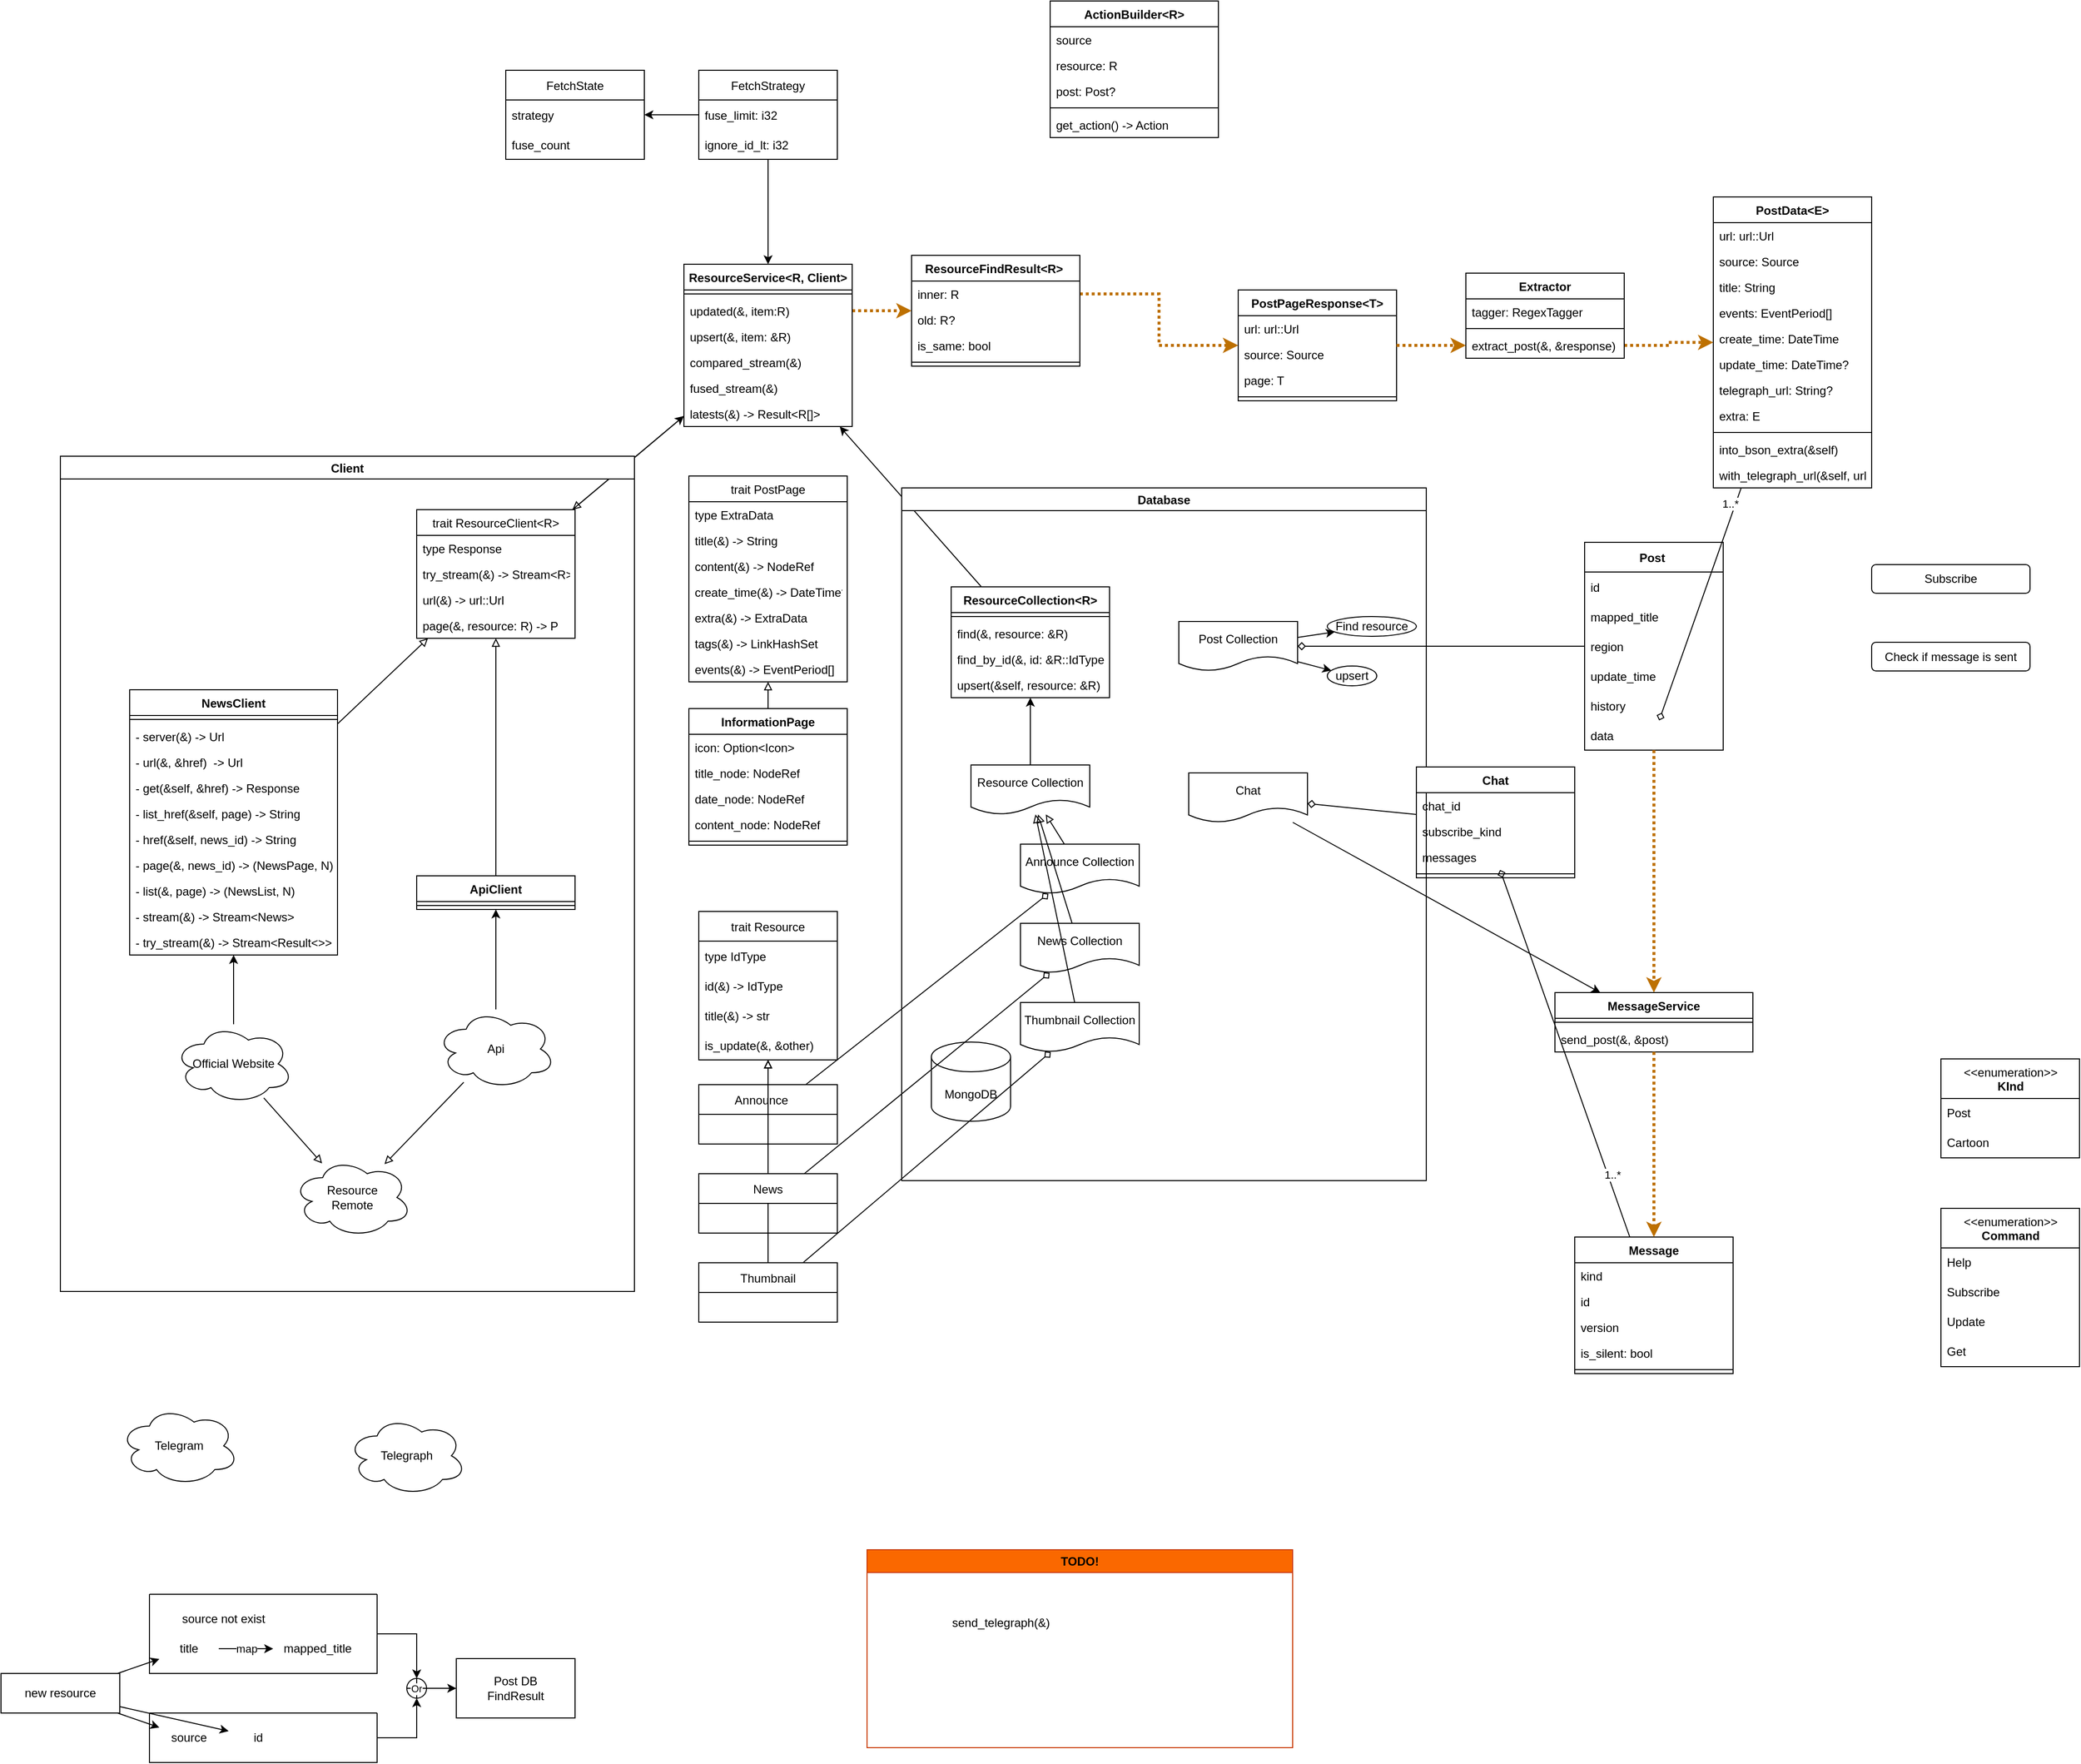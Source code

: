 <mxfile version="20.8.16" type="device" pages="2"><diagram id="05_ucBe3g7a3Wuwq35vF" name="第1頁"><mxGraphModel dx="2389" dy="2254" grid="1" gridSize="10" guides="1" tooltips="1" connect="1" arrows="1" fold="1" page="1" pageScale="1" pageWidth="827" pageHeight="1169" math="0" shadow="0"><root><mxCell id="0"/><mxCell id="1" parent="0"/><mxCell id="22" style="edgeStyle=none;html=1;endArrow=diamond;endFill=0;" parent="1" source="3" target="18" edge="1"><mxGeometry relative="1" as="geometry"/></mxCell><mxCell id="3" value="Post " style="swimlane;fontStyle=1;childLayout=stackLayout;horizontal=1;startSize=30;horizontalStack=0;resizeParent=1;resizeParentMax=0;resizeLast=0;collapsible=1;marginBottom=0;" parent="1" vertex="1"><mxGeometry x="910" y="37" width="140" height="210" as="geometry"/></mxCell><mxCell id="4" value="id " style="text;strokeColor=none;fillColor=none;align=left;verticalAlign=middle;spacingLeft=4;spacingRight=4;overflow=hidden;points=[[0,0.5],[1,0.5]];portConstraint=eastwest;rotatable=0;" parent="3" vertex="1"><mxGeometry y="30" width="140" height="30" as="geometry"/></mxCell><mxCell id="6" value="mapped_title" style="text;strokeColor=none;fillColor=none;align=left;verticalAlign=middle;spacingLeft=4;spacingRight=4;overflow=hidden;points=[[0,0.5],[1,0.5]];portConstraint=eastwest;rotatable=0;" parent="3" vertex="1"><mxGeometry y="60" width="140" height="30" as="geometry"/></mxCell><mxCell id="7" value="region" style="text;strokeColor=none;fillColor=none;align=left;verticalAlign=middle;spacingLeft=4;spacingRight=4;overflow=hidden;points=[[0,0.5],[1,0.5]];portConstraint=eastwest;rotatable=0;" parent="3" vertex="1"><mxGeometry y="90" width="140" height="30" as="geometry"/></mxCell><mxCell id="10" value="update_time" style="text;strokeColor=none;fillColor=none;align=left;verticalAlign=middle;spacingLeft=4;spacingRight=4;overflow=hidden;points=[[0,0.5],[1,0.5]];portConstraint=eastwest;rotatable=0;" parent="3" vertex="1"><mxGeometry y="120" width="140" height="30" as="geometry"/></mxCell><mxCell id="11" value="history" style="text;strokeColor=none;fillColor=none;align=left;verticalAlign=middle;spacingLeft=4;spacingRight=4;overflow=hidden;points=[[0,0.5],[1,0.5]];portConstraint=eastwest;rotatable=0;" parent="3" vertex="1"><mxGeometry y="150" width="140" height="30" as="geometry"/></mxCell><mxCell id="u4ASZOUQ6VJmgUnyy3Fv-147" value="data" style="text;strokeColor=none;fillColor=none;align=left;verticalAlign=middle;spacingLeft=4;spacingRight=4;overflow=hidden;points=[[0,0.5],[1,0.5]];portConstraint=eastwest;rotatable=0;" parent="3" vertex="1"><mxGeometry y="180" width="140" height="30" as="geometry"/></mxCell><mxCell id="16" value="MongoDB" style="shape=cylinder3;whiteSpace=wrap;html=1;boundedLbl=1;backgroundOutline=1;size=15;" parent="1" vertex="1"><mxGeometry x="250" y="542" width="80" height="80" as="geometry"/></mxCell><mxCell id="26" style="edgeStyle=none;html=1;endArrow=classic;endFill=1;" parent="1" source="18" target="25" edge="1"><mxGeometry relative="1" as="geometry"/></mxCell><mxCell id="28" style="edgeStyle=none;html=1;endArrow=classic;endFill=1;" parent="1" source="18" target="27" edge="1"><mxGeometry relative="1" as="geometry"/></mxCell><mxCell id="18" value="Post Collection" style="shape=document;whiteSpace=wrap;html=1;boundedLbl=1;" parent="1" vertex="1"><mxGeometry x="500" y="117" width="120" height="50" as="geometry"/></mxCell><mxCell id="h-D_1fbV4tgmsME6HEUa-152" value="" style="edgeStyle=none;rounded=0;orthogonalLoop=1;jettySize=auto;html=1;endArrow=block;endFill=0;" parent="1" source="24" target="120" edge="1"><mxGeometry relative="1" as="geometry"/></mxCell><mxCell id="24" value="Announce Collection" style="shape=document;whiteSpace=wrap;html=1;boundedLbl=1;" parent="1" vertex="1"><mxGeometry x="340" y="342" width="120" height="50" as="geometry"/></mxCell><mxCell id="25" value="Find resource" style="ellipse;whiteSpace=wrap;html=1;" parent="1" vertex="1"><mxGeometry x="650" y="112" width="90" height="20" as="geometry"/></mxCell><mxCell id="27" value="upsert" style="ellipse;whiteSpace=wrap;html=1;" parent="1" vertex="1"><mxGeometry x="650" y="162" width="50" height="20" as="geometry"/></mxCell><mxCell id="34" value="trait Resource" style="swimlane;fontStyle=0;childLayout=stackLayout;horizontal=1;startSize=30;horizontalStack=0;resizeParent=1;resizeParentMax=0;resizeLast=0;collapsible=1;marginBottom=0;" parent="1" vertex="1"><mxGeometry x="15" y="410" width="140" height="150" as="geometry"/></mxCell><mxCell id="35" value="type IdType" style="text;strokeColor=none;fillColor=none;align=left;verticalAlign=middle;spacingLeft=4;spacingRight=4;overflow=hidden;points=[[0,0.5],[1,0.5]];portConstraint=eastwest;rotatable=0;" parent="34" vertex="1"><mxGeometry y="30" width="140" height="30" as="geometry"/></mxCell><mxCell id="36" value="id(&amp;) -&gt; IdType" style="text;strokeColor=none;fillColor=none;align=left;verticalAlign=middle;spacingLeft=4;spacingRight=4;overflow=hidden;points=[[0,0.5],[1,0.5]];portConstraint=eastwest;rotatable=0;" parent="34" vertex="1"><mxGeometry y="60" width="140" height="30" as="geometry"/></mxCell><mxCell id="37" value="title(&amp;) -&gt; str" style="text;strokeColor=none;fillColor=none;align=left;verticalAlign=middle;spacingLeft=4;spacingRight=4;overflow=hidden;points=[[0,0.5],[1,0.5]];portConstraint=eastwest;rotatable=0;" parent="34" vertex="1"><mxGeometry y="90" width="140" height="30" as="geometry"/></mxCell><mxCell id="42" value="is_update(&amp;, &amp;other)" style="text;strokeColor=none;fillColor=none;align=left;verticalAlign=middle;spacingLeft=4;spacingRight=4;overflow=hidden;points=[[0,0.5],[1,0.5]];portConstraint=eastwest;rotatable=0;" parent="34" vertex="1"><mxGeometry y="120" width="140" height="30" as="geometry"/></mxCell><mxCell id="60" style="edgeStyle=none;html=1;endArrow=diamond;endFill=0;" parent="1" source="44" target="24" edge="1"><mxGeometry relative="1" as="geometry"/></mxCell><mxCell id="h-D_1fbV4tgmsME6HEUa-147" style="edgeStyle=none;rounded=0;orthogonalLoop=1;jettySize=auto;html=1;endArrow=block;endFill=0;" parent="1" source="44" target="34" edge="1"><mxGeometry relative="1" as="geometry"/></mxCell><mxCell id="44" value="Announce    " style="swimlane;fontStyle=0;childLayout=stackLayout;horizontal=1;startSize=30;horizontalStack=0;resizeParent=1;resizeParentMax=0;resizeLast=0;collapsible=1;marginBottom=0;" parent="1" vertex="1"><mxGeometry x="15" y="585" width="140" height="60" as="geometry"/></mxCell><mxCell id="62" style="edgeStyle=none;html=1;endArrow=diamond;endFill=0;" parent="1" source="48" target="58" edge="1"><mxGeometry relative="1" as="geometry"><mxPoint x="80" y="1120" as="targetPoint"/></mxGeometry></mxCell><mxCell id="h-D_1fbV4tgmsME6HEUa-149" style="edgeStyle=none;rounded=0;orthogonalLoop=1;jettySize=auto;html=1;endArrow=block;endFill=0;" parent="1" source="48" target="34" edge="1"><mxGeometry relative="1" as="geometry"/></mxCell><mxCell id="48" value="Thumbnail" style="swimlane;fontStyle=0;childLayout=stackLayout;horizontal=1;startSize=30;horizontalStack=0;resizeParent=1;resizeParentMax=0;resizeLast=0;collapsible=1;marginBottom=0;" parent="1" vertex="1"><mxGeometry x="15" y="765" width="140" height="60" as="geometry"/></mxCell><mxCell id="61" style="edgeStyle=none;html=1;endArrow=diamond;endFill=0;" parent="1" source="49" target="57" edge="1"><mxGeometry relative="1" as="geometry"/></mxCell><mxCell id="h-D_1fbV4tgmsME6HEUa-148" style="edgeStyle=none;rounded=0;orthogonalLoop=1;jettySize=auto;html=1;endArrow=block;endFill=0;" parent="1" source="49" target="34" edge="1"><mxGeometry relative="1" as="geometry"/></mxCell><mxCell id="49" value="News" style="swimlane;fontStyle=0;childLayout=stackLayout;horizontal=1;startSize=30;horizontalStack=0;resizeParent=1;resizeParentMax=0;resizeLast=0;collapsible=1;marginBottom=0;" parent="1" vertex="1"><mxGeometry x="15" y="675" width="140" height="60" as="geometry"/></mxCell><mxCell id="h-D_1fbV4tgmsME6HEUa-153" style="edgeStyle=none;rounded=0;orthogonalLoop=1;jettySize=auto;html=1;endArrow=block;endFill=0;" parent="1" source="57" target="120" edge="1"><mxGeometry relative="1" as="geometry"/></mxCell><mxCell id="57" value="News Collection" style="shape=document;whiteSpace=wrap;html=1;boundedLbl=1;" parent="1" vertex="1"><mxGeometry x="340" y="422" width="120" height="50" as="geometry"/></mxCell><mxCell id="h-D_1fbV4tgmsME6HEUa-154" style="edgeStyle=none;rounded=0;orthogonalLoop=1;jettySize=auto;html=1;endArrow=block;endFill=0;" parent="1" source="58" target="120" edge="1"><mxGeometry relative="1" as="geometry"/></mxCell><mxCell id="58" value="Thumbnail Collection" style="shape=document;whiteSpace=wrap;html=1;boundedLbl=1;" parent="1" vertex="1"><mxGeometry x="340" y="502" width="120" height="50" as="geometry"/></mxCell><mxCell id="68" value="ResourceCollection&lt;R&gt;" style="swimlane;fontStyle=1;align=center;verticalAlign=top;childLayout=stackLayout;horizontal=1;startSize=26;horizontalStack=0;resizeParent=1;resizeParentMax=0;resizeLast=0;collapsible=1;marginBottom=0;" parent="1" vertex="1"><mxGeometry x="270" y="82" width="160" height="112" as="geometry"/></mxCell><mxCell id="70" value="" style="line;strokeWidth=1;fillColor=none;align=left;verticalAlign=middle;spacingTop=-1;spacingLeft=3;spacingRight=3;rotatable=0;labelPosition=right;points=[];portConstraint=eastwest;" parent="68" vertex="1"><mxGeometry y="26" width="160" height="8" as="geometry"/></mxCell><mxCell id="71" value="find(&amp;, resource: &amp;R)" style="text;strokeColor=none;fillColor=none;align=left;verticalAlign=top;spacingLeft=4;spacingRight=4;overflow=hidden;rotatable=0;points=[[0,0.5],[1,0.5]];portConstraint=eastwest;" parent="68" vertex="1"><mxGeometry y="34" width="160" height="26" as="geometry"/></mxCell><mxCell id="75" value="find_by_id(&amp;, id: &amp;R::IdType)" style="text;strokeColor=none;fillColor=none;align=left;verticalAlign=top;spacingLeft=4;spacingRight=4;overflow=hidden;rotatable=0;points=[[0,0.5],[1,0.5]];portConstraint=eastwest;" parent="68" vertex="1"><mxGeometry y="60" width="160" height="26" as="geometry"/></mxCell><mxCell id="115" value="upsert(&amp;self, resource: &amp;R)" style="text;strokeColor=none;fillColor=none;align=left;verticalAlign=top;spacingLeft=4;spacingRight=4;overflow=hidden;rotatable=0;points=[[0,0.5],[1,0.5]];portConstraint=eastwest;" parent="68" vertex="1"><mxGeometry y="86" width="160" height="26" as="geometry"/></mxCell><mxCell id="h-D_1fbV4tgmsME6HEUa-158" style="rounded=0;orthogonalLoop=1;jettySize=auto;html=1;endArrow=block;endFill=0;" parent="1" source="77" target="103" edge="1"><mxGeometry relative="1" as="geometry"/></mxCell><mxCell id="8w11_aDubKy_7sADGmn2-196" style="edgeStyle=orthogonalEdgeStyle;rounded=0;orthogonalLoop=1;jettySize=auto;html=1;dashed=1;fillColor=#f0a30a;strokeColor=#BD7000;strokeWidth=3;dashPattern=1 1;" parent="1" source="82" target="xtPWgNv6KUQxsMDddOdX-130" edge="1"><mxGeometry relative="1" as="geometry"><mxPoint x="240" y="-300" as="targetPoint"/></mxGeometry></mxCell><mxCell id="77" value="ResourceService&lt;R, Client&gt;" style="swimlane;fontStyle=1;align=center;verticalAlign=top;childLayout=stackLayout;horizontal=1;startSize=26;horizontalStack=0;resizeParent=1;resizeParentMax=0;resizeLast=0;collapsible=1;marginBottom=0;" parent="1" vertex="1"><mxGeometry y="-244" width="170" height="164" as="geometry"/></mxCell><mxCell id="81" value="" style="line;strokeWidth=1;fillColor=none;align=left;verticalAlign=middle;spacingTop=-1;spacingLeft=3;spacingRight=3;rotatable=0;labelPosition=right;points=[];portConstraint=eastwest;" parent="77" vertex="1"><mxGeometry y="26" width="170" height="8" as="geometry"/></mxCell><mxCell id="82" value="updated(&amp;, item:R)" style="text;strokeColor=none;fillColor=none;align=left;verticalAlign=top;spacingLeft=4;spacingRight=4;overflow=hidden;rotatable=0;points=[[0,0.5],[1,0.5]];portConstraint=eastwest;" parent="77" vertex="1"><mxGeometry y="34" width="170" height="26" as="geometry"/></mxCell><mxCell id="94" value="upsert(&amp;, item: &amp;R)" style="text;strokeColor=none;fillColor=none;align=left;verticalAlign=top;spacingLeft=4;spacingRight=4;overflow=hidden;rotatable=0;points=[[0,0.5],[1,0.5]];portConstraint=eastwest;" parent="77" vertex="1"><mxGeometry y="60" width="170" height="26" as="geometry"/></mxCell><mxCell id="117" value="compared_stream(&amp;)" style="text;strokeColor=none;fillColor=none;align=left;verticalAlign=top;spacingLeft=4;spacingRight=4;overflow=hidden;rotatable=0;points=[[0,0.5],[1,0.5]];portConstraint=eastwest;" parent="77" vertex="1"><mxGeometry y="86" width="170" height="26" as="geometry"/></mxCell><mxCell id="118" value="fused_stream(&amp;)" style="text;strokeColor=none;fillColor=none;align=left;verticalAlign=top;spacingLeft=4;spacingRight=4;overflow=hidden;rotatable=0;points=[[0,0.5],[1,0.5]];portConstraint=eastwest;" parent="77" vertex="1"><mxGeometry y="112" width="170" height="26" as="geometry"/></mxCell><mxCell id="95" value="latests(&amp;) -&gt; Result&lt;R[]&gt;" style="text;strokeColor=none;fillColor=none;align=left;verticalAlign=top;spacingLeft=4;spacingRight=4;overflow=hidden;rotatable=0;points=[[0,0.5],[1,0.5]];portConstraint=eastwest;" parent="77" vertex="1"><mxGeometry y="138" width="170" height="26" as="geometry"/></mxCell><mxCell id="86" style="edgeStyle=none;html=1;endArrow=classic;endFill=1;" parent="1" source="68" target="77" edge="1"><mxGeometry relative="1" as="geometry"><mxPoint x="1044.778" y="452" as="sourcePoint"/></mxGeometry></mxCell><mxCell id="112" style="edgeStyle=none;html=1;endArrow=classic;endFill=1;" parent="1" source="96" target="77" edge="1"><mxGeometry relative="1" as="geometry"/></mxCell><mxCell id="114" style="edgeStyle=none;html=1;endArrow=classic;endFill=1;" parent="1" source="96" target="100" edge="1"><mxGeometry relative="1" as="geometry"/></mxCell><mxCell id="96" value="FetchStrategy" style="swimlane;fontStyle=0;childLayout=stackLayout;horizontal=1;startSize=30;horizontalStack=0;resizeParent=1;resizeParentMax=0;resizeLast=0;collapsible=1;marginBottom=0;" parent="1" vertex="1"><mxGeometry x="15" y="-440" width="140" height="90" as="geometry"/></mxCell><mxCell id="97" value="fuse_limit: i32 " style="text;strokeColor=none;fillColor=none;align=left;verticalAlign=middle;spacingLeft=4;spacingRight=4;overflow=hidden;points=[[0,0.5],[1,0.5]];portConstraint=eastwest;rotatable=0;" parent="96" vertex="1"><mxGeometry y="30" width="140" height="30" as="geometry"/></mxCell><mxCell id="98" value="ignore_id_lt: i32" style="text;strokeColor=none;fillColor=none;align=left;verticalAlign=middle;spacingLeft=4;spacingRight=4;overflow=hidden;points=[[0,0.5],[1,0.5]];portConstraint=eastwest;rotatable=0;" parent="96" vertex="1"><mxGeometry y="60" width="140" height="30" as="geometry"/></mxCell><mxCell id="100" value="FetchState" style="swimlane;fontStyle=0;childLayout=stackLayout;horizontal=1;startSize=30;horizontalStack=0;resizeParent=1;resizeParentMax=0;resizeLast=0;collapsible=1;marginBottom=0;" parent="1" vertex="1"><mxGeometry x="-180" y="-440" width="140" height="90" as="geometry"/></mxCell><mxCell id="101" value="strategy" style="text;strokeColor=none;fillColor=none;align=left;verticalAlign=middle;spacingLeft=4;spacingRight=4;overflow=hidden;points=[[0,0.5],[1,0.5]];portConstraint=eastwest;rotatable=0;" parent="100" vertex="1"><mxGeometry y="30" width="140" height="30" as="geometry"/></mxCell><mxCell id="102" value="fuse_count" style="text;strokeColor=none;fillColor=none;align=left;verticalAlign=middle;spacingLeft=4;spacingRight=4;overflow=hidden;points=[[0,0.5],[1,0.5]];portConstraint=eastwest;rotatable=0;" parent="100" vertex="1"><mxGeometry y="60" width="140" height="30" as="geometry"/></mxCell><mxCell id="109" style="edgeStyle=none;html=1;endArrow=classic;endFill=1;" parent="1" source="103" target="77" edge="1"><mxGeometry relative="1" as="geometry"/></mxCell><mxCell id="103" value="trait ResourceClient&lt;R&gt;" style="swimlane;fontStyle=0;align=center;verticalAlign=top;childLayout=stackLayout;horizontal=1;startSize=26;horizontalStack=0;resizeParent=1;resizeParentMax=0;resizeLast=0;collapsible=1;marginBottom=0;" parent="1" vertex="1"><mxGeometry x="-270" y="4" width="160" height="130" as="geometry"/></mxCell><mxCell id="106" value="type Response" style="text;strokeColor=none;fillColor=none;align=left;verticalAlign=top;spacingLeft=4;spacingRight=4;overflow=hidden;rotatable=0;points=[[0,0.5],[1,0.5]];portConstraint=eastwest;" parent="103" vertex="1"><mxGeometry y="26" width="160" height="26" as="geometry"/></mxCell><mxCell id="107" value="try_stream(&amp;) -&gt; Stream&lt;R&gt;" style="text;strokeColor=none;fillColor=none;align=left;verticalAlign=top;spacingLeft=4;spacingRight=4;overflow=hidden;rotatable=0;points=[[0,0.5],[1,0.5]];portConstraint=eastwest;" parent="103" vertex="1"><mxGeometry y="52" width="160" height="26" as="geometry"/></mxCell><mxCell id="8w11_aDubKy_7sADGmn2-132" value="url(&amp;) -&gt; url::Url" style="text;strokeColor=none;fillColor=none;align=left;verticalAlign=top;spacingLeft=4;spacingRight=4;overflow=hidden;rotatable=0;points=[[0,0.5],[1,0.5]];portConstraint=eastwest;" parent="103" vertex="1"><mxGeometry y="78" width="160" height="26" as="geometry"/></mxCell><mxCell id="116" value="page(&amp;, resource: R) -&gt; P" style="text;strokeColor=none;fillColor=none;align=left;verticalAlign=top;spacingLeft=4;spacingRight=4;overflow=hidden;rotatable=0;points=[[0,0.5],[1,0.5]];portConstraint=eastwest;" parent="103" vertex="1"><mxGeometry y="104" width="160" height="26" as="geometry"/></mxCell><mxCell id="130" style="edgeStyle=none;html=1;endArrow=classic;endFill=1;" parent="1" source="120" target="68" edge="1"><mxGeometry relative="1" as="geometry"/></mxCell><mxCell id="120" value="Resource Collection" style="shape=document;whiteSpace=wrap;html=1;boundedLbl=1;" parent="1" vertex="1"><mxGeometry x="290" y="262" width="120" height="50" as="geometry"/></mxCell><mxCell id="El6kmW_QDHHraQ5P96R9-144" style="edgeStyle=none;rounded=0;orthogonalLoop=1;jettySize=auto;html=1;" parent="1" source="El6kmW_QDHHraQ5P96R9-131" target="El6kmW_QDHHraQ5P96R9-141" edge="1"><mxGeometry relative="1" as="geometry"/></mxCell><mxCell id="h-D_1fbV4tgmsME6HEUa-151" style="edgeStyle=none;rounded=0;orthogonalLoop=1;jettySize=auto;html=1;endArrow=block;endFill=0;" parent="1" source="El6kmW_QDHHraQ5P96R9-131" target="h-D_1fbV4tgmsME6HEUa-140" edge="1"><mxGeometry relative="1" as="geometry"/></mxCell><mxCell id="El6kmW_QDHHraQ5P96R9-131" value="Api" style="ellipse;shape=cloud;whiteSpace=wrap;html=1;" parent="1" vertex="1"><mxGeometry x="-250" y="509" width="120" height="80" as="geometry"/></mxCell><mxCell id="El6kmW_QDHHraQ5P96R9-137" style="rounded=0;orthogonalLoop=1;jettySize=auto;html=1;" parent="1" source="El6kmW_QDHHraQ5P96R9-132" target="El6kmW_QDHHraQ5P96R9-133" edge="1"><mxGeometry relative="1" as="geometry"/></mxCell><mxCell id="h-D_1fbV4tgmsME6HEUa-150" style="edgeStyle=none;rounded=0;orthogonalLoop=1;jettySize=auto;html=1;endArrow=block;endFill=0;" parent="1" source="El6kmW_QDHHraQ5P96R9-132" target="h-D_1fbV4tgmsME6HEUa-140" edge="1"><mxGeometry relative="1" as="geometry"/></mxCell><mxCell id="El6kmW_QDHHraQ5P96R9-132" value="Official Website" style="ellipse;shape=cloud;whiteSpace=wrap;html=1;" parent="1" vertex="1"><mxGeometry x="-515" y="524" width="120" height="80" as="geometry"/></mxCell><mxCell id="h-D_1fbV4tgmsME6HEUa-146" style="edgeStyle=none;rounded=0;orthogonalLoop=1;jettySize=auto;html=1;endArrow=block;endFill=0;" parent="1" source="El6kmW_QDHHraQ5P96R9-133" target="103" edge="1"><mxGeometry relative="1" as="geometry"/></mxCell><mxCell id="El6kmW_QDHHraQ5P96R9-133" value="NewsClient" style="swimlane;fontStyle=1;align=center;verticalAlign=top;childLayout=stackLayout;horizontal=1;startSize=26;horizontalStack=0;resizeParent=1;resizeParentMax=0;resizeLast=0;collapsible=1;marginBottom=0;" parent="1" vertex="1"><mxGeometry x="-560" y="186" width="210" height="268" as="geometry"/></mxCell><mxCell id="El6kmW_QDHHraQ5P96R9-135" value="" style="line;strokeWidth=1;fillColor=none;align=left;verticalAlign=middle;spacingTop=-1;spacingLeft=3;spacingRight=3;rotatable=0;labelPosition=right;points=[];portConstraint=eastwest;" parent="El6kmW_QDHHraQ5P96R9-133" vertex="1"><mxGeometry y="26" width="210" height="8" as="geometry"/></mxCell><mxCell id="El6kmW_QDHHraQ5P96R9-136" value="- server(&amp;) -&gt; Url" style="text;strokeColor=none;fillColor=none;align=left;verticalAlign=top;spacingLeft=4;spacingRight=4;overflow=hidden;rotatable=0;points=[[0,0.5],[1,0.5]];portConstraint=eastwest;" parent="El6kmW_QDHHraQ5P96R9-133" vertex="1"><mxGeometry y="34" width="210" height="26" as="geometry"/></mxCell><mxCell id="El6kmW_QDHHraQ5P96R9-146" value="- url(&amp;, &amp;href)  -&gt; Url" style="text;strokeColor=none;fillColor=none;align=left;verticalAlign=top;spacingLeft=4;spacingRight=4;overflow=hidden;rotatable=0;points=[[0,0.5],[1,0.5]];portConstraint=eastwest;" parent="El6kmW_QDHHraQ5P96R9-133" vertex="1"><mxGeometry y="60" width="210" height="26" as="geometry"/></mxCell><mxCell id="El6kmW_QDHHraQ5P96R9-145" value="- get(&amp;self, &amp;href) -&gt; Response" style="text;strokeColor=none;fillColor=none;align=left;verticalAlign=top;spacingLeft=4;spacingRight=4;overflow=hidden;rotatable=0;points=[[0,0.5],[1,0.5]];portConstraint=eastwest;" parent="El6kmW_QDHHraQ5P96R9-133" vertex="1"><mxGeometry y="86" width="210" height="26" as="geometry"/></mxCell><mxCell id="El6kmW_QDHHraQ5P96R9-147" value="- list_href(&amp;self, page) -&gt; String" style="text;strokeColor=none;fillColor=none;align=left;verticalAlign=top;spacingLeft=4;spacingRight=4;overflow=hidden;rotatable=0;points=[[0,0.5],[1,0.5]];portConstraint=eastwest;" parent="El6kmW_QDHHraQ5P96R9-133" vertex="1"><mxGeometry y="112" width="210" height="26" as="geometry"/></mxCell><mxCell id="El6kmW_QDHHraQ5P96R9-149" value="- href(&amp;self, news_id) -&gt; String" style="text;strokeColor=none;fillColor=none;align=left;verticalAlign=top;spacingLeft=4;spacingRight=4;overflow=hidden;rotatable=0;points=[[0,0.5],[1,0.5]];portConstraint=eastwest;" parent="El6kmW_QDHHraQ5P96R9-133" vertex="1"><mxGeometry y="138" width="210" height="26" as="geometry"/></mxCell><mxCell id="El6kmW_QDHHraQ5P96R9-150" value="- page(&amp;, news_id) -&gt; (NewsPage, N)" style="text;strokeColor=none;fillColor=none;align=left;verticalAlign=top;spacingLeft=4;spacingRight=4;overflow=hidden;rotatable=0;points=[[0,0.5],[1,0.5]];portConstraint=eastwest;" parent="El6kmW_QDHHraQ5P96R9-133" vertex="1"><mxGeometry y="164" width="210" height="26" as="geometry"/></mxCell><mxCell id="El6kmW_QDHHraQ5P96R9-152" value="- list(&amp;, page) -&gt; (NewsList, N)" style="text;strokeColor=none;fillColor=none;align=left;verticalAlign=top;spacingLeft=4;spacingRight=4;overflow=hidden;rotatable=0;points=[[0,0.5],[1,0.5]];portConstraint=eastwest;" parent="El6kmW_QDHHraQ5P96R9-133" vertex="1"><mxGeometry y="190" width="210" height="26" as="geometry"/></mxCell><mxCell id="El6kmW_QDHHraQ5P96R9-153" value="- stream(&amp;) -&gt; Stream&lt;News&gt;" style="text;strokeColor=none;fillColor=none;align=left;verticalAlign=top;spacingLeft=4;spacingRight=4;overflow=hidden;rotatable=0;points=[[0,0.5],[1,0.5]];portConstraint=eastwest;" parent="El6kmW_QDHHraQ5P96R9-133" vertex="1"><mxGeometry y="216" width="210" height="26" as="geometry"/></mxCell><mxCell id="El6kmW_QDHHraQ5P96R9-154" value="- try_stream(&amp;) -&gt; Stream&lt;Result&lt;&gt;&gt;" style="text;strokeColor=none;fillColor=none;align=left;verticalAlign=top;spacingLeft=4;spacingRight=4;overflow=hidden;rotatable=0;points=[[0,0.5],[1,0.5]];portConstraint=eastwest;" parent="El6kmW_QDHHraQ5P96R9-133" vertex="1"><mxGeometry y="242" width="210" height="26" as="geometry"/></mxCell><mxCell id="h-D_1fbV4tgmsME6HEUa-156" style="edgeStyle=none;rounded=0;orthogonalLoop=1;jettySize=auto;html=1;endArrow=block;endFill=0;" parent="1" source="El6kmW_QDHHraQ5P96R9-141" target="103" edge="1"><mxGeometry relative="1" as="geometry"/></mxCell><mxCell id="El6kmW_QDHHraQ5P96R9-141" value="ApiClient" style="swimlane;fontStyle=1;align=center;verticalAlign=top;childLayout=stackLayout;horizontal=1;startSize=26;horizontalStack=0;resizeParent=1;resizeParentMax=0;resizeLast=0;collapsible=1;marginBottom=0;" parent="1" vertex="1"><mxGeometry x="-270" y="374" width="160" height="34" as="geometry"/></mxCell><mxCell id="El6kmW_QDHHraQ5P96R9-142" value="" style="line;strokeWidth=1;fillColor=none;align=left;verticalAlign=middle;spacingTop=-1;spacingLeft=3;spacingRight=3;rotatable=0;labelPosition=right;points=[];portConstraint=eastwest;" parent="El6kmW_QDHHraQ5P96R9-141" vertex="1"><mxGeometry y="26" width="160" height="8" as="geometry"/></mxCell><mxCell id="h-D_1fbV4tgmsME6HEUa-138" value="Telegram" style="ellipse;shape=cloud;whiteSpace=wrap;html=1;" parent="1" vertex="1"><mxGeometry x="-570" y="910" width="120" height="80" as="geometry"/></mxCell><mxCell id="h-D_1fbV4tgmsME6HEUa-139" value="Telegraph" style="ellipse;shape=cloud;whiteSpace=wrap;html=1;" parent="1" vertex="1"><mxGeometry x="-340" y="920" width="120" height="80" as="geometry"/></mxCell><mxCell id="h-D_1fbV4tgmsME6HEUa-140" value="Resource&lt;br&gt;Remote" style="ellipse;shape=cloud;whiteSpace=wrap;html=1;" parent="1" vertex="1"><mxGeometry x="-395" y="659" width="120" height="80" as="geometry"/></mxCell><mxCell id="h-D_1fbV4tgmsME6HEUa-160" value="TODO!" style="swimlane;whiteSpace=wrap;html=1;fillColor=#fa6800;fontColor=#000000;strokeColor=#C73500;" parent="1" vertex="1"><mxGeometry x="185" y="1055" width="430" height="200" as="geometry"/></mxCell><mxCell id="h-D_1fbV4tgmsME6HEUa-159" value="send_telegraph(&amp;)" style="text;strokeColor=none;fillColor=none;align=left;verticalAlign=top;spacingLeft=4;spacingRight=4;overflow=hidden;rotatable=0;points=[[0,0.5],[1,0.5]];portConstraint=eastwest;" parent="h-D_1fbV4tgmsME6HEUa-160" vertex="1"><mxGeometry x="80" y="60" width="170" height="26" as="geometry"/></mxCell><mxCell id="h-D_1fbV4tgmsME6HEUa-203" style="edgeStyle=none;rounded=0;orthogonalLoop=1;jettySize=auto;html=1;endArrow=classic;endFill=1;" parent="1" source="h-D_1fbV4tgmsME6HEUa-201" target="h-D_1fbV4tgmsME6HEUa-202" edge="1"><mxGeometry relative="1" as="geometry"/></mxCell><mxCell id="h-D_1fbV4tgmsME6HEUa-205" style="edgeStyle=none;rounded=0;orthogonalLoop=1;jettySize=auto;html=1;endArrow=classic;endFill=1;" parent="1" source="h-D_1fbV4tgmsME6HEUa-201" target="h-D_1fbV4tgmsME6HEUa-204" edge="1"><mxGeometry relative="1" as="geometry"/></mxCell><mxCell id="h-D_1fbV4tgmsME6HEUa-207" style="edgeStyle=none;rounded=0;orthogonalLoop=1;jettySize=auto;html=1;endArrow=classic;endFill=1;" parent="1" source="h-D_1fbV4tgmsME6HEUa-201" target="h-D_1fbV4tgmsME6HEUa-206" edge="1"><mxGeometry relative="1" as="geometry"/></mxCell><mxCell id="h-D_1fbV4tgmsME6HEUa-201" value="new resource" style="rounded=0;whiteSpace=wrap;html=1;fontFamily=Helvetica;fontSize=12;fontColor=default;align=center;strokeColor=default;fillColor=default;" parent="1" vertex="1"><mxGeometry x="-690" y="1180" width="120" height="40" as="geometry"/></mxCell><mxCell id="h-D_1fbV4tgmsME6HEUa-209" value="map" style="edgeStyle=none;rounded=0;orthogonalLoop=1;jettySize=auto;html=1;endArrow=classic;endFill=1;" parent="1" source="h-D_1fbV4tgmsME6HEUa-202" target="h-D_1fbV4tgmsME6HEUa-208" edge="1"><mxGeometry relative="1" as="geometry"/></mxCell><mxCell id="h-D_1fbV4tgmsME6HEUa-202" value="title" style="text;html=1;strokeColor=none;fillColor=none;align=center;verticalAlign=middle;whiteSpace=wrap;rounded=0;" parent="1" vertex="1"><mxGeometry x="-530" y="1140" width="60" height="30" as="geometry"/></mxCell><mxCell id="h-D_1fbV4tgmsME6HEUa-208" value="mapped_title" style="text;html=1;strokeColor=none;fillColor=none;align=center;verticalAlign=middle;whiteSpace=wrap;rounded=0;" parent="1" vertex="1"><mxGeometry x="-415" y="1140" width="90" height="30" as="geometry"/></mxCell><mxCell id="h-D_1fbV4tgmsME6HEUa-215" style="edgeStyle=orthogonalEdgeStyle;rounded=0;orthogonalLoop=1;jettySize=auto;html=1;entryX=0.5;entryY=1;entryDx=0;entryDy=0;fontSize=10;endArrow=classic;endFill=1;" parent="1" source="h-D_1fbV4tgmsME6HEUa-211" target="h-D_1fbV4tgmsME6HEUa-213" edge="1"><mxGeometry relative="1" as="geometry"/></mxCell><mxCell id="h-D_1fbV4tgmsME6HEUa-211" value="" style="swimlane;startSize=0;" parent="1" vertex="1"><mxGeometry x="-540" y="1220" width="230" height="50" as="geometry"/></mxCell><mxCell id="h-D_1fbV4tgmsME6HEUa-204" value="id" style="text;html=1;strokeColor=none;fillColor=none;align=center;verticalAlign=middle;whiteSpace=wrap;rounded=0;" parent="h-D_1fbV4tgmsME6HEUa-211" vertex="1"><mxGeometry x="80" y="10" width="60" height="30" as="geometry"/></mxCell><mxCell id="h-D_1fbV4tgmsME6HEUa-206" value="source" style="text;html=1;strokeColor=none;fillColor=none;align=center;verticalAlign=middle;whiteSpace=wrap;rounded=0;" parent="h-D_1fbV4tgmsME6HEUa-211" vertex="1"><mxGeometry x="10" y="10" width="60" height="30" as="geometry"/></mxCell><mxCell id="h-D_1fbV4tgmsME6HEUa-214" style="edgeStyle=orthogonalEdgeStyle;rounded=0;orthogonalLoop=1;jettySize=auto;html=1;entryX=0.5;entryY=0;entryDx=0;entryDy=0;fontSize=10;endArrow=classic;endFill=1;" parent="1" source="h-D_1fbV4tgmsME6HEUa-212" target="h-D_1fbV4tgmsME6HEUa-213" edge="1"><mxGeometry relative="1" as="geometry"/></mxCell><mxCell id="h-D_1fbV4tgmsME6HEUa-212" value="" style="swimlane;startSize=0;" parent="1" vertex="1"><mxGeometry x="-540" y="1100" width="230" height="80" as="geometry"/></mxCell><mxCell id="u4ASZOUQ6VJmgUnyy3Fv-148" value="source not exist" style="text;html=1;strokeColor=none;fillColor=none;align=center;verticalAlign=middle;whiteSpace=wrap;rounded=0;" parent="h-D_1fbV4tgmsME6HEUa-212" vertex="1"><mxGeometry x="30" y="10" width="90" height="30" as="geometry"/></mxCell><mxCell id="h-D_1fbV4tgmsME6HEUa-220" value="" style="edgeStyle=orthogonalEdgeStyle;rounded=0;orthogonalLoop=1;jettySize=auto;html=1;fontSize=10;endArrow=classic;endFill=1;" parent="1" source="h-D_1fbV4tgmsME6HEUa-213" target="h-D_1fbV4tgmsME6HEUa-219" edge="1"><mxGeometry relative="1" as="geometry"/></mxCell><mxCell id="h-D_1fbV4tgmsME6HEUa-213" value="Or" style="shape=orEllipse;perimeter=ellipsePerimeter;whiteSpace=wrap;html=1;backgroundOutline=1;labelBackgroundColor=default;fontSize=10;" parent="1" vertex="1"><mxGeometry x="-280" y="1185" width="20" height="20" as="geometry"/></mxCell><mxCell id="h-D_1fbV4tgmsME6HEUa-219" value="Post DB&lt;br&gt;FindResult" style="rounded=0;whiteSpace=wrap;html=1;" parent="1" vertex="1"><mxGeometry x="-230" y="1165" width="120" height="60" as="geometry"/></mxCell><mxCell id="u4ASZOUQ6VJmgUnyy3Fv-144" value="" style="edgeStyle=none;rounded=0;orthogonalLoop=1;jettySize=auto;html=1;endArrow=diamond;endFill=0;" parent="1" source="8w11_aDubKy_7sADGmn2-174" target="u4ASZOUQ6VJmgUnyy3Fv-147" edge="1"><mxGeometry relative="1" as="geometry"/></mxCell><mxCell id="u4ASZOUQ6VJmgUnyy3Fv-145" value="1..*" style="edgeLabel;html=1;align=center;verticalAlign=middle;resizable=0;points=[];" parent="u4ASZOUQ6VJmgUnyy3Fv-144" vertex="1" connectable="0"><mxGeometry x="-0.739" relative="1" as="geometry"><mxPoint x="-1" y="-15" as="offset"/></mxGeometry></mxCell><mxCell id="jsRH4PggN6Xl_QI9CXrq-132" style="rounded=0;orthogonalLoop=1;jettySize=auto;html=1;dashed=1;dashPattern=1 1;strokeWidth=3;fillColor=#f0a30a;strokeColor=#BD7000;edgeStyle=orthogonalEdgeStyle;" parent="1" source="xtPWgNv6KUQxsMDddOdX-138" target="8w11_aDubKy_7sADGmn2-145" edge="1"><mxGeometry relative="1" as="geometry"><mxPoint x="430" y="-300" as="sourcePoint"/></mxGeometry></mxCell><mxCell id="xtPWgNv6KUQxsMDddOdX-130" value="ResourceFindResult&lt;R&gt; " style="swimlane;fontStyle=1;align=center;verticalAlign=top;childLayout=stackLayout;horizontal=1;startSize=26;horizontalStack=0;resizeParent=1;resizeParentMax=0;resizeLast=0;collapsible=1;marginBottom=0;" parent="1" vertex="1"><mxGeometry x="230" y="-253" width="170" height="112" as="geometry"/></mxCell><mxCell id="xtPWgNv6KUQxsMDddOdX-138" value="inner: R" style="text;strokeColor=none;fillColor=none;align=left;verticalAlign=top;spacingLeft=4;spacingRight=4;overflow=hidden;rotatable=0;points=[[0,0.5],[1,0.5]];portConstraint=eastwest;" parent="xtPWgNv6KUQxsMDddOdX-130" vertex="1"><mxGeometry y="26" width="170" height="26" as="geometry"/></mxCell><mxCell id="jsRH4PggN6Xl_QI9CXrq-130" value="old: R?" style="text;strokeColor=none;fillColor=none;align=left;verticalAlign=top;spacingLeft=4;spacingRight=4;overflow=hidden;rotatable=0;points=[[0,0.5],[1,0.5]];portConstraint=eastwest;" parent="xtPWgNv6KUQxsMDddOdX-130" vertex="1"><mxGeometry y="52" width="170" height="26" as="geometry"/></mxCell><mxCell id="jsRH4PggN6Xl_QI9CXrq-131" value="is_same: bool" style="text;strokeColor=none;fillColor=none;align=left;verticalAlign=top;spacingLeft=4;spacingRight=4;overflow=hidden;rotatable=0;points=[[0,0.5],[1,0.5]];portConstraint=eastwest;" parent="xtPWgNv6KUQxsMDddOdX-130" vertex="1"><mxGeometry y="78" width="170" height="26" as="geometry"/></mxCell><mxCell id="xtPWgNv6KUQxsMDddOdX-131" value="" style="line;strokeWidth=1;fillColor=none;align=left;verticalAlign=middle;spacingTop=-1;spacingLeft=3;spacingRight=3;rotatable=0;labelPosition=right;points=[];portConstraint=eastwest;" parent="xtPWgNv6KUQxsMDddOdX-130" vertex="1"><mxGeometry y="104" width="170" height="8" as="geometry"/></mxCell><mxCell id="xtPWgNv6KUQxsMDddOdX-140" value="Database" style="swimlane;dropTarget=0;" parent="1" vertex="1"><mxGeometry x="220" y="-18" width="530" height="700" as="geometry"/></mxCell><mxCell id="xtPWgNv6KUQxsMDddOdX-141" value="Client" style="swimlane;dropTarget=0;" parent="1" vertex="1"><mxGeometry x="-630" y="-50" width="580" height="844" as="geometry"/></mxCell><mxCell id="8w11_aDubKy_7sADGmn2-145" value="PostPageResponse&lt;T&gt;" style="swimlane;fontStyle=1;align=center;verticalAlign=top;childLayout=stackLayout;horizontal=1;startSize=26;horizontalStack=0;resizeParent=1;resizeParentMax=0;resizeLast=0;collapsible=1;marginBottom=0;" parent="1" vertex="1"><mxGeometry x="560" y="-218" width="160" height="112" as="geometry"/></mxCell><mxCell id="8w11_aDubKy_7sADGmn2-178" value="url: url::Url" style="text;strokeColor=none;fillColor=none;align=left;verticalAlign=top;spacingLeft=4;spacingRight=4;overflow=hidden;rotatable=0;points=[[0,0.5],[1,0.5]];portConstraint=eastwest;" parent="8w11_aDubKy_7sADGmn2-145" vertex="1"><mxGeometry y="26" width="160" height="26" as="geometry"/></mxCell><mxCell id="8w11_aDubKy_7sADGmn2-147" value="source: Source" style="text;strokeColor=none;fillColor=none;align=left;verticalAlign=top;spacingLeft=4;spacingRight=4;overflow=hidden;rotatable=0;points=[[0,0.5],[1,0.5]];portConstraint=eastwest;" parent="8w11_aDubKy_7sADGmn2-145" vertex="1"><mxGeometry y="52" width="160" height="26" as="geometry"/></mxCell><mxCell id="8w11_aDubKy_7sADGmn2-149" value="page: T" style="text;strokeColor=none;fillColor=none;align=left;verticalAlign=top;spacingLeft=4;spacingRight=4;overflow=hidden;rotatable=0;points=[[0,0.5],[1,0.5]];portConstraint=eastwest;" parent="8w11_aDubKy_7sADGmn2-145" vertex="1"><mxGeometry y="78" width="160" height="26" as="geometry"/></mxCell><mxCell id="8w11_aDubKy_7sADGmn2-146" value="" style="line;strokeWidth=1;fillColor=none;align=left;verticalAlign=middle;spacingTop=-1;spacingLeft=3;spacingRight=3;rotatable=0;labelPosition=right;points=[];portConstraint=eastwest;" parent="8w11_aDubKy_7sADGmn2-145" vertex="1"><mxGeometry y="104" width="160" height="8" as="geometry"/></mxCell><mxCell id="8w11_aDubKy_7sADGmn2-151" value="InformationPage" style="swimlane;fontStyle=1;align=center;verticalAlign=top;childLayout=stackLayout;horizontal=1;startSize=26;horizontalStack=0;resizeParent=1;resizeParentMax=0;resizeLast=0;collapsible=1;marginBottom=0;" parent="1" vertex="1"><mxGeometry x="5" y="205" width="160" height="138" as="geometry"/></mxCell><mxCell id="8w11_aDubKy_7sADGmn2-152" value="icon: Option&lt;Icon&gt;" style="text;strokeColor=none;fillColor=none;align=left;verticalAlign=top;spacingLeft=4;spacingRight=4;overflow=hidden;rotatable=0;points=[[0,0.5],[1,0.5]];portConstraint=eastwest;" parent="8w11_aDubKy_7sADGmn2-151" vertex="1"><mxGeometry y="26" width="160" height="26" as="geometry"/></mxCell><mxCell id="8w11_aDubKy_7sADGmn2-153" value="title_node: NodeRef" style="text;strokeColor=none;fillColor=none;align=left;verticalAlign=top;spacingLeft=4;spacingRight=4;overflow=hidden;rotatable=0;points=[[0,0.5],[1,0.5]];portConstraint=eastwest;" parent="8w11_aDubKy_7sADGmn2-151" vertex="1"><mxGeometry y="52" width="160" height="26" as="geometry"/></mxCell><mxCell id="8w11_aDubKy_7sADGmn2-154" value="date_node: NodeRef" style="text;strokeColor=none;fillColor=none;align=left;verticalAlign=top;spacingLeft=4;spacingRight=4;overflow=hidden;rotatable=0;points=[[0,0.5],[1,0.5]];portConstraint=eastwest;" parent="8w11_aDubKy_7sADGmn2-151" vertex="1"><mxGeometry y="78" width="160" height="26" as="geometry"/></mxCell><mxCell id="8w11_aDubKy_7sADGmn2-156" value="content_node: NodeRef" style="text;strokeColor=none;fillColor=none;align=left;verticalAlign=top;spacingLeft=4;spacingRight=4;overflow=hidden;rotatable=0;points=[[0,0.5],[1,0.5]];portConstraint=eastwest;" parent="8w11_aDubKy_7sADGmn2-151" vertex="1"><mxGeometry y="104" width="160" height="26" as="geometry"/></mxCell><mxCell id="8w11_aDubKy_7sADGmn2-155" value="" style="line;strokeWidth=1;fillColor=none;align=left;verticalAlign=middle;spacingTop=-1;spacingLeft=3;spacingRight=3;rotatable=0;labelPosition=right;points=[];portConstraint=eastwest;" parent="8w11_aDubKy_7sADGmn2-151" vertex="1"><mxGeometry y="130" width="160" height="8" as="geometry"/></mxCell><mxCell id="8w11_aDubKy_7sADGmn2-188" style="edgeStyle=orthogonalEdgeStyle;rounded=0;orthogonalLoop=1;jettySize=auto;html=1;dashed=1;fillColor=#f0a30a;strokeColor=#BD7000;strokeWidth=3;dashPattern=1 1;" parent="1" source="8w11_aDubKy_7sADGmn2-145" target="8w11_aDubKy_7sADGmn2-173" edge="1"><mxGeometry relative="1" as="geometry"><mxPoint x="550" y="-300" as="sourcePoint"/></mxGeometry></mxCell><mxCell id="8w11_aDubKy_7sADGmn2-157" value="trait PostPage" style="swimlane;fontStyle=0;align=center;verticalAlign=top;childLayout=stackLayout;horizontal=1;startSize=26;horizontalStack=0;resizeParent=1;resizeParentMax=0;resizeLast=0;collapsible=1;marginBottom=0;" parent="1" vertex="1"><mxGeometry x="5" y="-30" width="160" height="208" as="geometry"/></mxCell><mxCell id="8w11_aDubKy_7sADGmn2-158" value="type ExtraData" style="text;strokeColor=none;fillColor=none;align=left;verticalAlign=top;spacingLeft=4;spacingRight=4;overflow=hidden;rotatable=0;points=[[0,0.5],[1,0.5]];portConstraint=eastwest;" parent="8w11_aDubKy_7sADGmn2-157" vertex="1"><mxGeometry y="26" width="160" height="26" as="geometry"/></mxCell><mxCell id="8w11_aDubKy_7sADGmn2-159" value="title(&amp;) -&gt; String" style="text;strokeColor=none;fillColor=none;align=left;verticalAlign=top;spacingLeft=4;spacingRight=4;overflow=hidden;rotatable=0;points=[[0,0.5],[1,0.5]];portConstraint=eastwest;" parent="8w11_aDubKy_7sADGmn2-157" vertex="1"><mxGeometry y="52" width="160" height="26" as="geometry"/></mxCell><mxCell id="8w11_aDubKy_7sADGmn2-160" value="content(&amp;) -&gt; NodeRef" style="text;strokeColor=none;fillColor=none;align=left;verticalAlign=top;spacingLeft=4;spacingRight=4;overflow=hidden;rotatable=0;points=[[0,0.5],[1,0.5]];portConstraint=eastwest;" parent="8w11_aDubKy_7sADGmn2-157" vertex="1"><mxGeometry y="78" width="160" height="26" as="geometry"/></mxCell><mxCell id="8w11_aDubKy_7sADGmn2-161" value="create_time(&amp;) -&gt; DateTime?" style="text;strokeColor=none;fillColor=none;align=left;verticalAlign=top;spacingLeft=4;spacingRight=4;overflow=hidden;rotatable=0;points=[[0,0.5],[1,0.5]];portConstraint=eastwest;" parent="8w11_aDubKy_7sADGmn2-157" vertex="1"><mxGeometry y="104" width="160" height="26" as="geometry"/></mxCell><mxCell id="8w11_aDubKy_7sADGmn2-162" value="extra(&amp;) -&gt; ExtraData" style="text;strokeColor=none;fillColor=none;align=left;verticalAlign=top;spacingLeft=4;spacingRight=4;overflow=hidden;rotatable=0;points=[[0,0.5],[1,0.5]];portConstraint=eastwest;" parent="8w11_aDubKy_7sADGmn2-157" vertex="1"><mxGeometry y="130" width="160" height="26" as="geometry"/></mxCell><mxCell id="8w11_aDubKy_7sADGmn2-163" value="tags(&amp;) -&gt; LinkHashSet" style="text;strokeColor=none;fillColor=none;align=left;verticalAlign=top;spacingLeft=4;spacingRight=4;overflow=hidden;rotatable=0;points=[[0,0.5],[1,0.5]];portConstraint=eastwest;" parent="8w11_aDubKy_7sADGmn2-157" vertex="1"><mxGeometry y="156" width="160" height="26" as="geometry"/></mxCell><mxCell id="8w11_aDubKy_7sADGmn2-164" value="events(&amp;) -&gt; EventPeriod[]" style="text;strokeColor=none;fillColor=none;align=left;verticalAlign=top;spacingLeft=4;spacingRight=4;overflow=hidden;rotatable=0;points=[[0,0.5],[1,0.5]];portConstraint=eastwest;" parent="8w11_aDubKy_7sADGmn2-157" vertex="1"><mxGeometry y="182" width="160" height="26" as="geometry"/></mxCell><mxCell id="8w11_aDubKy_7sADGmn2-165" style="edgeStyle=none;rounded=0;orthogonalLoop=1;jettySize=auto;html=1;endArrow=block;endFill=0;" parent="1" source="8w11_aDubKy_7sADGmn2-151" target="8w11_aDubKy_7sADGmn2-157" edge="1"><mxGeometry relative="1" as="geometry"><mxPoint x="240" y="822" as="sourcePoint"/><mxPoint x="-292.498" y="664.377" as="targetPoint"/></mxGeometry></mxCell><mxCell id="8w11_aDubKy_7sADGmn2-189" style="edgeStyle=orthogonalEdgeStyle;rounded=0;orthogonalLoop=1;jettySize=auto;html=1;dashed=1;fillColor=#f0a30a;strokeColor=#BD7000;strokeWidth=3;dashPattern=1 1;" parent="1" source="8w11_aDubKy_7sADGmn2-173" target="8w11_aDubKy_7sADGmn2-174" edge="1"><mxGeometry relative="1" as="geometry"/></mxCell><mxCell id="8w11_aDubKy_7sADGmn2-167" value="Extractor" style="swimlane;fontStyle=1;align=center;verticalAlign=top;childLayout=stackLayout;horizontal=1;startSize=26;horizontalStack=0;resizeParent=1;resizeParentMax=0;resizeLast=0;collapsible=1;marginBottom=0;" parent="1" vertex="1"><mxGeometry x="790" y="-235" width="160" height="86" as="geometry"/></mxCell><mxCell id="8w11_aDubKy_7sADGmn2-171" value="tagger: RegexTagger" style="text;strokeColor=none;fillColor=none;align=left;verticalAlign=top;spacingLeft=4;spacingRight=4;overflow=hidden;rotatable=0;points=[[0,0.5],[1,0.5]];portConstraint=eastwest;" parent="8w11_aDubKy_7sADGmn2-167" vertex="1"><mxGeometry y="26" width="160" height="26" as="geometry"/></mxCell><mxCell id="8w11_aDubKy_7sADGmn2-172" value="" style="line;strokeWidth=1;fillColor=none;align=left;verticalAlign=middle;spacingTop=-1;spacingLeft=3;spacingRight=3;rotatable=0;labelPosition=right;points=[];portConstraint=eastwest;" parent="8w11_aDubKy_7sADGmn2-167" vertex="1"><mxGeometry y="52" width="160" height="8" as="geometry"/></mxCell><mxCell id="8w11_aDubKy_7sADGmn2-173" value="extract_post(&amp;, &amp;response)" style="text;strokeColor=none;fillColor=none;align=left;verticalAlign=top;spacingLeft=4;spacingRight=4;overflow=hidden;rotatable=0;points=[[0,0.5],[1,0.5]];portConstraint=eastwest;" parent="8w11_aDubKy_7sADGmn2-167" vertex="1"><mxGeometry y="60" width="160" height="26" as="geometry"/></mxCell><mxCell id="8w11_aDubKy_7sADGmn2-194" style="edgeStyle=orthogonalEdgeStyle;rounded=0;orthogonalLoop=1;jettySize=auto;html=1;dashed=1;fillColor=#f0a30a;strokeColor=#BD7000;strokeWidth=3;dashPattern=1 1;" parent="1" source="3" target="8w11_aDubKy_7sADGmn2-190" edge="1"><mxGeometry relative="1" as="geometry"/></mxCell><mxCell id="8w11_aDubKy_7sADGmn2-174" value="PostData&lt;E&gt;" style="swimlane;fontStyle=1;align=center;verticalAlign=top;childLayout=stackLayout;horizontal=1;startSize=26;horizontalStack=0;resizeParent=1;resizeParentMax=0;resizeLast=0;collapsible=1;marginBottom=0;" parent="1" vertex="1"><mxGeometry x="1040" y="-312" width="160" height="294" as="geometry"/></mxCell><mxCell id="8w11_aDubKy_7sADGmn2-148" value="url: url::Url" style="text;strokeColor=none;fillColor=none;align=left;verticalAlign=top;spacingLeft=4;spacingRight=4;overflow=hidden;rotatable=0;points=[[0,0.5],[1,0.5]];portConstraint=eastwest;" parent="8w11_aDubKy_7sADGmn2-174" vertex="1"><mxGeometry y="26" width="160" height="26" as="geometry"/></mxCell><mxCell id="8w11_aDubKy_7sADGmn2-179" value="source: Source" style="text;strokeColor=none;fillColor=none;align=left;verticalAlign=top;spacingLeft=4;spacingRight=4;overflow=hidden;rotatable=0;points=[[0,0.5],[1,0.5]];portConstraint=eastwest;" parent="8w11_aDubKy_7sADGmn2-174" vertex="1"><mxGeometry y="52" width="160" height="26" as="geometry"/></mxCell><mxCell id="8w11_aDubKy_7sADGmn2-180" value="title: String" style="text;strokeColor=none;fillColor=none;align=left;verticalAlign=top;spacingLeft=4;spacingRight=4;overflow=hidden;rotatable=0;points=[[0,0.5],[1,0.5]];portConstraint=eastwest;" parent="8w11_aDubKy_7sADGmn2-174" vertex="1"><mxGeometry y="78" width="160" height="26" as="geometry"/></mxCell><mxCell id="8w11_aDubKy_7sADGmn2-181" value="events: EventPeriod[]" style="text;strokeColor=none;fillColor=none;align=left;verticalAlign=top;spacingLeft=4;spacingRight=4;overflow=hidden;rotatable=0;points=[[0,0.5],[1,0.5]];portConstraint=eastwest;" parent="8w11_aDubKy_7sADGmn2-174" vertex="1"><mxGeometry y="104" width="160" height="26" as="geometry"/></mxCell><mxCell id="8w11_aDubKy_7sADGmn2-182" value="create_time: DateTime" style="text;strokeColor=none;fillColor=none;align=left;verticalAlign=top;spacingLeft=4;spacingRight=4;overflow=hidden;rotatable=0;points=[[0,0.5],[1,0.5]];portConstraint=eastwest;" parent="8w11_aDubKy_7sADGmn2-174" vertex="1"><mxGeometry y="130" width="160" height="26" as="geometry"/></mxCell><mxCell id="8w11_aDubKy_7sADGmn2-183" value="update_time: DateTime?" style="text;strokeColor=none;fillColor=none;align=left;verticalAlign=top;spacingLeft=4;spacingRight=4;overflow=hidden;rotatable=0;points=[[0,0.5],[1,0.5]];portConstraint=eastwest;" parent="8w11_aDubKy_7sADGmn2-174" vertex="1"><mxGeometry y="156" width="160" height="26" as="geometry"/></mxCell><mxCell id="8w11_aDubKy_7sADGmn2-184" value="telegraph_url: String?" style="text;strokeColor=none;fillColor=none;align=left;verticalAlign=top;spacingLeft=4;spacingRight=4;overflow=hidden;rotatable=0;points=[[0,0.5],[1,0.5]];portConstraint=eastwest;" parent="8w11_aDubKy_7sADGmn2-174" vertex="1"><mxGeometry y="182" width="160" height="26" as="geometry"/></mxCell><mxCell id="8w11_aDubKy_7sADGmn2-185" value="extra: E" style="text;strokeColor=none;fillColor=none;align=left;verticalAlign=top;spacingLeft=4;spacingRight=4;overflow=hidden;rotatable=0;points=[[0,0.5],[1,0.5]];portConstraint=eastwest;" parent="8w11_aDubKy_7sADGmn2-174" vertex="1"><mxGeometry y="208" width="160" height="26" as="geometry"/></mxCell><mxCell id="8w11_aDubKy_7sADGmn2-176" value="" style="line;strokeWidth=1;fillColor=none;align=left;verticalAlign=middle;spacingTop=-1;spacingLeft=3;spacingRight=3;rotatable=0;labelPosition=right;points=[];portConstraint=eastwest;" parent="8w11_aDubKy_7sADGmn2-174" vertex="1"><mxGeometry y="234" width="160" height="8" as="geometry"/></mxCell><mxCell id="8w11_aDubKy_7sADGmn2-186" value="into_bson_extra(&amp;self)" style="text;strokeColor=none;fillColor=none;align=left;verticalAlign=top;spacingLeft=4;spacingRight=4;overflow=hidden;rotatable=0;points=[[0,0.5],[1,0.5]];portConstraint=eastwest;" parent="8w11_aDubKy_7sADGmn2-174" vertex="1"><mxGeometry y="242" width="160" height="26" as="geometry"/></mxCell><mxCell id="8w11_aDubKy_7sADGmn2-187" value="with_telegraph_url(&amp;self, url)" style="text;strokeColor=none;fillColor=none;align=left;verticalAlign=top;spacingLeft=4;spacingRight=4;overflow=hidden;rotatable=0;points=[[0,0.5],[1,0.5]];portConstraint=eastwest;" parent="8w11_aDubKy_7sADGmn2-174" vertex="1"><mxGeometry y="268" width="160" height="26" as="geometry"/></mxCell><mxCell id="8w11_aDubKy_7sADGmn2-190" value="MessageService" style="swimlane;fontStyle=1;align=center;verticalAlign=top;childLayout=stackLayout;horizontal=1;startSize=26;horizontalStack=0;resizeParent=1;resizeParentMax=0;resizeLast=0;collapsible=1;marginBottom=0;" parent="1" vertex="1"><mxGeometry x="880" y="492" width="200" height="60" as="geometry"/></mxCell><mxCell id="8w11_aDubKy_7sADGmn2-192" value="" style="line;strokeWidth=1;fillColor=none;align=left;verticalAlign=middle;spacingTop=-1;spacingLeft=3;spacingRight=3;rotatable=0;labelPosition=right;points=[];portConstraint=eastwest;" parent="8w11_aDubKy_7sADGmn2-190" vertex="1"><mxGeometry y="26" width="200" height="8" as="geometry"/></mxCell><mxCell id="8w11_aDubKy_7sADGmn2-193" value="send_post(&amp;, &amp;post)" style="text;strokeColor=none;fillColor=none;align=left;verticalAlign=top;spacingLeft=4;spacingRight=4;overflow=hidden;rotatable=0;points=[[0,0.5],[1,0.5]];portConstraint=eastwest;" parent="8w11_aDubKy_7sADGmn2-190" vertex="1"><mxGeometry y="34" width="200" height="26" as="geometry"/></mxCell><mxCell id="4eCjQ4Hblj8q79vBa6h1-130" value="Message" style="swimlane;fontStyle=1;align=center;verticalAlign=top;childLayout=stackLayout;horizontal=1;startSize=26;horizontalStack=0;resizeParent=1;resizeParentMax=0;resizeLast=0;collapsible=1;marginBottom=0;" parent="1" vertex="1"><mxGeometry x="900" y="739" width="160" height="138" as="geometry"/></mxCell><mxCell id="4eCjQ4Hblj8q79vBa6h1-131" value="kind" style="text;strokeColor=none;fillColor=none;align=left;verticalAlign=top;spacingLeft=4;spacingRight=4;overflow=hidden;rotatable=0;points=[[0,0.5],[1,0.5]];portConstraint=eastwest;" parent="4eCjQ4Hblj8q79vBa6h1-130" vertex="1"><mxGeometry y="26" width="160" height="26" as="geometry"/></mxCell><mxCell id="4x_xMPmZADO7YtIOTxr8-179" value="id" style="text;strokeColor=none;fillColor=none;align=left;verticalAlign=top;spacingLeft=4;spacingRight=4;overflow=hidden;rotatable=0;points=[[0,0.5],[1,0.5]];portConstraint=eastwest;" parent="4eCjQ4Hblj8q79vBa6h1-130" vertex="1"><mxGeometry y="52" width="160" height="26" as="geometry"/></mxCell><mxCell id="4x_xMPmZADO7YtIOTxr8-172" value="version" style="text;strokeColor=none;fillColor=none;align=left;verticalAlign=top;spacingLeft=4;spacingRight=4;overflow=hidden;rotatable=0;points=[[0,0.5],[1,0.5]];portConstraint=eastwest;" parent="4eCjQ4Hblj8q79vBa6h1-130" vertex="1"><mxGeometry y="78" width="160" height="26" as="geometry"/></mxCell><mxCell id="4eCjQ4Hblj8q79vBa6h1-138" value="is_silent: bool" style="text;strokeColor=none;fillColor=none;align=left;verticalAlign=top;spacingLeft=4;spacingRight=4;overflow=hidden;rotatable=0;points=[[0,0.5],[1,0.5]];portConstraint=eastwest;" parent="4eCjQ4Hblj8q79vBa6h1-130" vertex="1"><mxGeometry y="104" width="160" height="26" as="geometry"/></mxCell><mxCell id="4eCjQ4Hblj8q79vBa6h1-139" value="" style="line;strokeWidth=1;fillColor=none;align=left;verticalAlign=middle;spacingTop=-1;spacingLeft=3;spacingRight=3;rotatable=0;labelPosition=right;points=[];portConstraint=eastwest;" parent="4eCjQ4Hblj8q79vBa6h1-130" vertex="1"><mxGeometry y="130" width="160" height="8" as="geometry"/></mxCell><mxCell id="4eCjQ4Hblj8q79vBa6h1-144" style="edgeStyle=none;rounded=0;orthogonalLoop=1;jettySize=auto;html=1;dashed=1;fillColor=#f0a30a;strokeColor=#BD7000;strokeWidth=3;dashPattern=1 1;" parent="1" source="8w11_aDubKy_7sADGmn2-190" target="4eCjQ4Hblj8q79vBa6h1-130" edge="1"><mxGeometry relative="1" as="geometry"><mxPoint x="978.996" y="110" as="sourcePoint"/><mxPoint x="1130.787" y="-121" as="targetPoint"/></mxGeometry></mxCell><mxCell id="4x_xMPmZADO7YtIOTxr8-130" value="Check if message is sent" style="rounded=1;whiteSpace=wrap;html=1;" parent="1" vertex="1"><mxGeometry x="1200" y="138" width="160" height="29" as="geometry"/></mxCell><mxCell id="4x_xMPmZADO7YtIOTxr8-158" style="rounded=0;orthogonalLoop=1;jettySize=auto;html=1;" parent="1" source="4x_xMPmZADO7YtIOTxr8-132" target="8w11_aDubKy_7sADGmn2-190" edge="1"><mxGeometry relative="1" as="geometry"/></mxCell><mxCell id="4x_xMPmZADO7YtIOTxr8-132" value="Chat" style="shape=document;whiteSpace=wrap;html=1;boundedLbl=1;" parent="1" vertex="1"><mxGeometry x="510" y="270" width="120" height="50" as="geometry"/></mxCell><mxCell id="4x_xMPmZADO7YtIOTxr8-148" value="Subscribe" style="rounded=1;whiteSpace=wrap;html=1;" parent="1" vertex="1"><mxGeometry x="1200" y="59.5" width="160" height="29" as="geometry"/></mxCell><mxCell id="4x_xMPmZADO7YtIOTxr8-160" style="edgeStyle=none;html=1;endArrow=diamond;endFill=0;" parent="1" source="4x_xMPmZADO7YtIOTxr8-173" target="4x_xMPmZADO7YtIOTxr8-132" edge="1"><mxGeometry relative="1" as="geometry"><mxPoint x="790" y="295" as="sourcePoint"/><mxPoint x="630" y="163.118" as="targetPoint"/></mxGeometry></mxCell><mxCell id="4x_xMPmZADO7YtIOTxr8-162" value="&amp;lt;&amp;lt;enumeration&amp;gt;&amp;gt;&lt;br&gt;&lt;b&gt;Command&lt;/b&gt;" style="swimlane;fontStyle=0;align=center;verticalAlign=top;childLayout=stackLayout;horizontal=1;startSize=40;horizontalStack=0;resizeParent=1;resizeParentMax=0;resizeLast=0;collapsible=0;marginBottom=0;html=1;" parent="1" vertex="1"><mxGeometry x="1270" y="710" width="140" height="160" as="geometry"/></mxCell><mxCell id="4x_xMPmZADO7YtIOTxr8-163" value="Help" style="text;html=1;strokeColor=none;fillColor=none;align=left;verticalAlign=middle;spacingLeft=4;spacingRight=4;overflow=hidden;rotatable=0;points=[[0,0.5],[1,0.5]];portConstraint=eastwest;" parent="4x_xMPmZADO7YtIOTxr8-162" vertex="1"><mxGeometry y="40" width="140" height="30" as="geometry"/></mxCell><mxCell id="4x_xMPmZADO7YtIOTxr8-164" value="Subscribe" style="text;html=1;strokeColor=none;fillColor=none;align=left;verticalAlign=middle;spacingLeft=4;spacingRight=4;overflow=hidden;rotatable=0;points=[[0,0.5],[1,0.5]];portConstraint=eastwest;" parent="4x_xMPmZADO7YtIOTxr8-162" vertex="1"><mxGeometry y="70" width="140" height="30" as="geometry"/></mxCell><mxCell id="4x_xMPmZADO7YtIOTxr8-165" value="Update" style="text;html=1;strokeColor=none;fillColor=none;align=left;verticalAlign=middle;spacingLeft=4;spacingRight=4;overflow=hidden;rotatable=0;points=[[0,0.5],[1,0.5]];portConstraint=eastwest;" parent="4x_xMPmZADO7YtIOTxr8-162" vertex="1"><mxGeometry y="100" width="140" height="30" as="geometry"/></mxCell><mxCell id="4x_xMPmZADO7YtIOTxr8-166" value="Get" style="text;html=1;strokeColor=none;fillColor=none;align=left;verticalAlign=middle;spacingLeft=4;spacingRight=4;overflow=hidden;rotatable=0;points=[[0,0.5],[1,0.5]];portConstraint=eastwest;" parent="4x_xMPmZADO7YtIOTxr8-162" vertex="1"><mxGeometry y="130" width="140" height="30" as="geometry"/></mxCell><mxCell id="4x_xMPmZADO7YtIOTxr8-167" value="&amp;lt;&amp;lt;enumeration&amp;gt;&amp;gt;&lt;br&gt;&lt;b&gt;KInd&lt;/b&gt;" style="swimlane;fontStyle=0;align=center;verticalAlign=top;childLayout=stackLayout;horizontal=1;startSize=40;horizontalStack=0;resizeParent=1;resizeParentMax=0;resizeLast=0;collapsible=0;marginBottom=0;html=1;" parent="1" vertex="1"><mxGeometry x="1270" y="559" width="140" height="100" as="geometry"/></mxCell><mxCell id="4x_xMPmZADO7YtIOTxr8-168" value="Post" style="text;html=1;strokeColor=none;fillColor=none;align=left;verticalAlign=middle;spacingLeft=4;spacingRight=4;overflow=hidden;rotatable=0;points=[[0,0.5],[1,0.5]];portConstraint=eastwest;" parent="4x_xMPmZADO7YtIOTxr8-167" vertex="1"><mxGeometry y="40" width="140" height="30" as="geometry"/></mxCell><mxCell id="4x_xMPmZADO7YtIOTxr8-171" value="Cartoon" style="text;html=1;strokeColor=none;fillColor=none;align=left;verticalAlign=middle;spacingLeft=4;spacingRight=4;overflow=hidden;rotatable=0;points=[[0,0.5],[1,0.5]];portConstraint=eastwest;" parent="4x_xMPmZADO7YtIOTxr8-167" vertex="1"><mxGeometry y="70" width="140" height="30" as="geometry"/></mxCell><mxCell id="4x_xMPmZADO7YtIOTxr8-173" value="Chat" style="swimlane;fontStyle=1;align=center;verticalAlign=top;childLayout=stackLayout;horizontal=1;startSize=26;horizontalStack=0;resizeParent=1;resizeParentMax=0;resizeLast=0;collapsible=1;marginBottom=0;" parent="1" vertex="1"><mxGeometry x="740" y="264" width="160" height="112" as="geometry"/></mxCell><mxCell id="4x_xMPmZADO7YtIOTxr8-174" value="chat_id" style="text;strokeColor=none;fillColor=none;align=left;verticalAlign=top;spacingLeft=4;spacingRight=4;overflow=hidden;rotatable=0;points=[[0,0.5],[1,0.5]];portConstraint=eastwest;" parent="4x_xMPmZADO7YtIOTxr8-173" vertex="1"><mxGeometry y="26" width="160" height="26" as="geometry"/></mxCell><mxCell id="4x_xMPmZADO7YtIOTxr8-175" value="subscribe_kind" style="text;strokeColor=none;fillColor=none;align=left;verticalAlign=top;spacingLeft=4;spacingRight=4;overflow=hidden;rotatable=0;points=[[0,0.5],[1,0.5]];portConstraint=eastwest;" parent="4x_xMPmZADO7YtIOTxr8-173" vertex="1"><mxGeometry y="52" width="160" height="26" as="geometry"/></mxCell><mxCell id="4x_xMPmZADO7YtIOTxr8-176" value="messages" style="text;strokeColor=none;fillColor=none;align=left;verticalAlign=top;spacingLeft=4;spacingRight=4;overflow=hidden;rotatable=0;points=[[0,0.5],[1,0.5]];portConstraint=eastwest;" parent="4x_xMPmZADO7YtIOTxr8-173" vertex="1"><mxGeometry y="78" width="160" height="26" as="geometry"/></mxCell><mxCell id="4x_xMPmZADO7YtIOTxr8-178" value="" style="line;strokeWidth=1;fillColor=none;align=left;verticalAlign=middle;spacingTop=-1;spacingLeft=3;spacingRight=3;rotatable=0;labelPosition=right;points=[];portConstraint=eastwest;" parent="4x_xMPmZADO7YtIOTxr8-173" vertex="1"><mxGeometry y="104" width="160" height="8" as="geometry"/></mxCell><mxCell id="4x_xMPmZADO7YtIOTxr8-180" value="" style="edgeStyle=none;rounded=0;orthogonalLoop=1;jettySize=auto;html=1;endArrow=diamond;endFill=0;" parent="1" source="4eCjQ4Hblj8q79vBa6h1-130" target="4x_xMPmZADO7YtIOTxr8-176" edge="1"><mxGeometry relative="1" as="geometry"><mxPoint x="939.924" y="-4" as="sourcePoint"/><mxPoint x="986.947" y="227" as="targetPoint"/></mxGeometry></mxCell><mxCell id="4x_xMPmZADO7YtIOTxr8-181" value="1..*" style="edgeLabel;html=1;align=center;verticalAlign=middle;resizable=0;points=[];" parent="4x_xMPmZADO7YtIOTxr8-180" vertex="1" connectable="0"><mxGeometry x="-0.739" relative="1" as="geometry"><mxPoint x="-1" y="-15" as="offset"/></mxGeometry></mxCell><mxCell id="jsRH4PggN6Xl_QI9CXrq-133" value="ActionBuilder&lt;R&gt;" style="swimlane;fontStyle=1;align=center;verticalAlign=top;childLayout=stackLayout;horizontal=1;startSize=26;horizontalStack=0;resizeParent=1;resizeParentMax=0;resizeLast=0;collapsible=1;marginBottom=0;" parent="1" vertex="1"><mxGeometry x="370" y="-510" width="170" height="138" as="geometry"/></mxCell><mxCell id="jsRH4PggN6Xl_QI9CXrq-134" value="source" style="text;strokeColor=none;fillColor=none;align=left;verticalAlign=top;spacingLeft=4;spacingRight=4;overflow=hidden;rotatable=0;points=[[0,0.5],[1,0.5]];portConstraint=eastwest;" parent="jsRH4PggN6Xl_QI9CXrq-133" vertex="1"><mxGeometry y="26" width="170" height="26" as="geometry"/></mxCell><mxCell id="jsRH4PggN6Xl_QI9CXrq-135" value="resource: R" style="text;strokeColor=none;fillColor=none;align=left;verticalAlign=top;spacingLeft=4;spacingRight=4;overflow=hidden;rotatable=0;points=[[0,0.5],[1,0.5]];portConstraint=eastwest;" parent="jsRH4PggN6Xl_QI9CXrq-133" vertex="1"><mxGeometry y="52" width="170" height="26" as="geometry"/></mxCell><mxCell id="jsRH4PggN6Xl_QI9CXrq-136" value="post: Post?" style="text;strokeColor=none;fillColor=none;align=left;verticalAlign=top;spacingLeft=4;spacingRight=4;overflow=hidden;rotatable=0;points=[[0,0.5],[1,0.5]];portConstraint=eastwest;" parent="jsRH4PggN6Xl_QI9CXrq-133" vertex="1"><mxGeometry y="78" width="170" height="26" as="geometry"/></mxCell><mxCell id="jsRH4PggN6Xl_QI9CXrq-137" value="" style="line;strokeWidth=1;fillColor=none;align=left;verticalAlign=middle;spacingTop=-1;spacingLeft=3;spacingRight=3;rotatable=0;labelPosition=right;points=[];portConstraint=eastwest;" parent="jsRH4PggN6Xl_QI9CXrq-133" vertex="1"><mxGeometry y="104" width="170" height="8" as="geometry"/></mxCell><mxCell id="jsRH4PggN6Xl_QI9CXrq-138" value="get_action() -&gt; Action" style="text;strokeColor=none;fillColor=none;align=left;verticalAlign=top;spacingLeft=4;spacingRight=4;overflow=hidden;rotatable=0;points=[[0,0.5],[1,0.5]];portConstraint=eastwest;" parent="jsRH4PggN6Xl_QI9CXrq-133" vertex="1"><mxGeometry y="112" width="170" height="26" as="geometry"/></mxCell></root></mxGraphModel></diagram><diagram id="q_ZP-dmt5PYAVTaYQ42X" name="ページ2"><mxGraphModel dx="1562" dy="1085" grid="1" gridSize="10" guides="1" tooltips="1" connect="1" arrows="1" fold="1" page="1" pageScale="1" pageWidth="827" pageHeight="1169" math="0" shadow="0"><root><mxCell id="0"/><mxCell id="1" parent="0"/><mxCell id="_dq3_Q1lzYBhs0rH_RPg-2" value="find post db" style="edgeStyle=none;rounded=0;orthogonalLoop=1;jettySize=auto;html=1;endArrow=classic;endFill=1;" parent="1" source="_dq3_Q1lzYBhs0rH_RPg-6" target="1h_bYge_yDZkaHNrmRGx-8" edge="1"><mxGeometry relative="1" as="geometry"/></mxCell><mxCell id="_dq3_Q1lzYBhs0rH_RPg-3" style="edgeStyle=none;rounded=0;orthogonalLoop=1;jettySize=auto;html=1;endArrow=classic;endFill=1;" parent="1" source="_dq3_Q1lzYBhs0rH_RPg-6" target="_dq3_Q1lzYBhs0rH_RPg-14" edge="1"><mxGeometry relative="1" as="geometry"/></mxCell><mxCell id="_dq3_Q1lzYBhs0rH_RPg-4" style="edgeStyle=elbowEdgeStyle;rounded=0;orthogonalLoop=1;jettySize=auto;html=1;endArrow=classic;endFill=1;" parent="1" source="_dq3_Q1lzYBhs0rH_RPg-6" target="_dq3_Q1lzYBhs0rH_RPg-21" edge="1"><mxGeometry relative="1" as="geometry"><Array as="points"><mxPoint x="200" y="570"/><mxPoint x="210" y="570"/></Array></mxGeometry></mxCell><mxCell id="1h_bYge_yDZkaHNrmRGx-5" value="&lt;span style=&quot;color: rgb(240, 240, 240); font-family: Helvetica; font-size: 11px; font-style: normal; font-variant-ligatures: normal; font-variant-caps: normal; font-weight: 400; letter-spacing: normal; orphans: 2; text-align: center; text-indent: 0px; text-transform: none; widows: 2; word-spacing: 0px; -webkit-text-stroke-width: 0px; background-color: rgb(42, 42, 42); text-decoration-thickness: initial; text-decoration-style: initial; text-decoration-color: initial; float: none; display: inline !important;&quot;&gt;latest &amp;amp; not in&lt;/span&gt;" style="rounded=0;orthogonalLoop=1;jettySize=auto;html=1;" parent="1" source="_dq3_Q1lzYBhs0rH_RPg-6" target="1h_bYge_yDZkaHNrmRGx-1" edge="1"><mxGeometry relative="1" as="geometry"/></mxCell><mxCell id="_dq3_Q1lzYBhs0rH_RPg-6" value="Resource&lt;br&gt;Metadata" style="rounded=0;whiteSpace=wrap;html=1;" parent="1" vertex="1"><mxGeometry x="140" y="130" width="120" height="60" as="geometry"/></mxCell><mxCell id="_dq3_Q1lzYBhs0rH_RPg-7" style="edgeStyle=none;rounded=0;orthogonalLoop=1;jettySize=auto;html=1;endArrow=classic;endFill=1;" parent="1" source="_dq3_Q1lzYBhs0rH_RPg-10" target="_dq3_Q1lzYBhs0rH_RPg-14" edge="1"><mxGeometry relative="1" as="geometry"/></mxCell><mxCell id="_dq3_Q1lzYBhs0rH_RPg-8" style="edgeStyle=elbowEdgeStyle;rounded=0;orthogonalLoop=1;jettySize=auto;html=1;endArrow=classic;endFill=1;" parent="1" source="_dq3_Q1lzYBhs0rH_RPg-10" target="_dq3_Q1lzYBhs0rH_RPg-21" edge="1"><mxGeometry relative="1" as="geometry"><Array as="points"><mxPoint x="610" y="550"/></Array></mxGeometry></mxCell><mxCell id="1h_bYge_yDZkaHNrmRGx-9" value="write back" style="rounded=0;orthogonalLoop=1;jettySize=auto;elbow=vertical;html=1;entryX=1;entryY=0.75;entryDx=0;entryDy=0;exitX=0;exitY=0.75;exitDx=0;exitDy=0;" parent="1" source="_dq3_Q1lzYBhs0rH_RPg-10" target="1h_bYge_yDZkaHNrmRGx-1" edge="1"><mxGeometry relative="1" as="geometry"><mxPoint x="500" y="170" as="targetPoint"/></mxGeometry></mxCell><mxCell id="_dq3_Q1lzYBhs0rH_RPg-10" value="Resource DB&lt;br&gt;FindResult" style="rounded=0;whiteSpace=wrap;html=1;" parent="1" vertex="1"><mxGeometry x="540" y="130" width="120" height="60" as="geometry"/></mxCell><mxCell id="_dq3_Q1lzYBhs0rH_RPg-11" style="edgeStyle=none;rounded=0;orthogonalLoop=1;jettySize=auto;html=1;endArrow=classic;endFill=1;" parent="1" source="_dq3_Q1lzYBhs0rH_RPg-12" target="_dq3_Q1lzYBhs0rH_RPg-14" edge="1"><mxGeometry relative="1" as="geometry"/></mxCell><mxCell id="_dq3_Q1lzYBhs0rH_RPg-12" value="Post&lt;br&gt;FindResult" style="rounded=0;whiteSpace=wrap;html=1;" parent="1" vertex="1"><mxGeometry x="354" y="310" width="120" height="40" as="geometry"/></mxCell><mxCell id="_dq3_Q1lzYBhs0rH_RPg-13" value="get full text" style="edgeStyle=none;rounded=0;orthogonalLoop=1;jettySize=auto;html=1;endArrow=classic;endFill=1;" parent="1" source="_dq3_Q1lzYBhs0rH_RPg-14" target="EmD0m-ebn35qRsNiBvUt-4" edge="1"><mxGeometry relative="1" as="geometry"/></mxCell><mxCell id="_dq3_Q1lzYBhs0rH_RPg-14" value="Action" style="rhombus;whiteSpace=wrap;html=1;" parent="1" vertex="1"><mxGeometry x="334" y="390" width="160" height="60" as="geometry"/></mxCell><mxCell id="_dq3_Q1lzYBhs0rH_RPg-15" value="" style="rounded=0;orthogonalLoop=1;jettySize=auto;html=1;endArrow=classic;endFill=1;elbow=vertical;" parent="1" source="EmD0m-ebn35qRsNiBvUt-4" target="_dq3_Q1lzYBhs0rH_RPg-21" edge="1"><mxGeometry relative="1" as="geometry"><mxPoint x="410" y="630" as="targetPoint"/></mxGeometry></mxCell><mxCell id="_dq3_Q1lzYBhs0rH_RPg-16" value="Upload" style="rounded=0;orthogonalLoop=1;jettySize=auto;html=1;endArrow=classic;endFill=1;" parent="1" source="_dq3_Q1lzYBhs0rH_RPg-31" target="_dq3_Q1lzYBhs0rH_RPg-24" edge="1"><mxGeometry relative="1" as="geometry"><mxPoint x="590" y="670" as="sourcePoint"/></mxGeometry></mxCell><mxCell id="_dq3_Q1lzYBhs0rH_RPg-17" style="edgeStyle=none;rounded=0;orthogonalLoop=1;jettySize=auto;html=1;endArrow=classic;endFill=1;" parent="1" source="EmD0m-ebn35qRsNiBvUt-4" target="_dq3_Q1lzYBhs0rH_RPg-31" edge="1"><mxGeometry relative="1" as="geometry"/></mxCell><mxCell id="EmD0m-ebn35qRsNiBvUt-7" style="edgeStyle=none;rounded=0;orthogonalLoop=1;jettySize=auto;html=1;endArrow=classic;endFill=1;" parent="1" source="_dq3_Q1lzYBhs0rH_RPg-18" target="EmD0m-ebn35qRsNiBvUt-4" edge="1"><mxGeometry relative="1" as="geometry"/></mxCell><mxCell id="_dq3_Q1lzYBhs0rH_RPg-18" value="Post Page&lt;br&gt;(has full text)" style="rounded=0;whiteSpace=wrap;html=1;" parent="1" vertex="1"><mxGeometry x="200" y="450" width="120" height="50" as="geometry"/></mxCell><mxCell id="_dq3_Q1lzYBhs0rH_RPg-19" style="edgeStyle=none;rounded=0;orthogonalLoop=1;jettySize=auto;html=1;endArrow=classic;endFill=1;" parent="1" source="_dq3_Q1lzYBhs0rH_RPg-21" target="_dq3_Q1lzYBhs0rH_RPg-31" edge="1"><mxGeometry relative="1" as="geometry"/></mxCell><mxCell id="_dq3_Q1lzYBhs0rH_RPg-20" style="edgeStyle=none;rounded=0;orthogonalLoop=1;jettySize=auto;html=1;elbow=vertical;" parent="1" source="_dq3_Q1lzYBhs0rH_RPg-21" target="uuYVgw4obJz8M29pTlHu-7" edge="1"><mxGeometry relative="1" as="geometry"/></mxCell><mxCell id="_dq3_Q1lzYBhs0rH_RPg-21" value="Post Data&lt;br&gt;tag, ..." style="rounded=0;whiteSpace=wrap;html=1;" parent="1" vertex="1"><mxGeometry x="354" y="640" width="120" height="40" as="geometry"/></mxCell><mxCell id="uuYVgw4obJz8M29pTlHu-12" style="edgeStyle=none;rounded=0;orthogonalLoop=1;jettySize=auto;html=1;" parent="1" source="_dq3_Q1lzYBhs0rH_RPg-22" target="uuYVgw4obJz8M29pTlHu-11" edge="1"><mxGeometry relative="1" as="geometry"/></mxCell><mxCell id="_dq3_Q1lzYBhs0rH_RPg-22" value="Message&lt;br&gt;(content, type, action)" style="rounded=0;whiteSpace=wrap;html=1;" parent="1" vertex="1"><mxGeometry x="440" y="950" width="120" height="40" as="geometry"/></mxCell><mxCell id="_dq3_Q1lzYBhs0rH_RPg-23" style="edgeStyle=none;rounded=0;orthogonalLoop=1;jettySize=auto;html=1;elbow=vertical;fillColor=#d80073;strokeColor=#A50040;" parent="1" source="_dq3_Q1lzYBhs0rH_RPg-24" target="_dq3_Q1lzYBhs0rH_RPg-21" edge="1"><mxGeometry relative="1" as="geometry"><mxPoint x="360" y="840" as="targetPoint"/></mxGeometry></mxCell><mxCell id="_dq3_Q1lzYBhs0rH_RPg-24" value="Telegraph Url" style="rounded=0;whiteSpace=wrap;html=1;" parent="1" vertex="1"><mxGeometry x="190" y="780" width="120" height="40" as="geometry"/></mxCell><mxCell id="_dq3_Q1lzYBhs0rH_RPg-26" value="Telegraph" style="ellipse;whiteSpace=wrap;html=1;" parent="1" vertex="1"><mxGeometry x="680" y="710" width="120" height="60" as="geometry"/></mxCell><mxCell id="_dq3_Q1lzYBhs0rH_RPg-27" value="Telegram" style="ellipse;whiteSpace=wrap;html=1;" parent="1" vertex="1"><mxGeometry x="827" y="940" width="120" height="60" as="geometry"/></mxCell><mxCell id="_dq3_Q1lzYBhs0rH_RPg-29" value="Client" style="ellipse;whiteSpace=wrap;html=1;" parent="1" vertex="1"><mxGeometry x="680" y="430" width="120" height="60" as="geometry"/></mxCell><mxCell id="_dq3_Q1lzYBhs0rH_RPg-30" value="Update Post DB" style="rounded=0;whiteSpace=wrap;html=1;" parent="1" vertex="1"><mxGeometry x="280" y="1050" width="120" height="40" as="geometry"/></mxCell><mxCell id="_dq3_Q1lzYBhs0rH_RPg-31" value="Telegraph Page" style="rounded=0;whiteSpace=wrap;html=1;" parent="1" vertex="1"><mxGeometry x="190" y="690" width="120" height="40" as="geometry"/></mxCell><mxCell id="_dq3_Q1lzYBhs0rH_RPg-33" value="Message Builder" style="ellipse;whiteSpace=wrap;html=1;" parent="1" vertex="1"><mxGeometry x="680" y="835" width="120" height="60" as="geometry"/></mxCell><mxCell id="1h_bYge_yDZkaHNrmRGx-7" value="" style="edgeStyle=elbowEdgeStyle;rounded=0;orthogonalLoop=1;jettySize=auto;elbow=vertical;html=1;" parent="1" source="1h_bYge_yDZkaHNrmRGx-1" target="_dq3_Q1lzYBhs0rH_RPg-10" edge="1"><mxGeometry relative="1" as="geometry"><Array as="points"><mxPoint x="500" y="150"/></Array></mxGeometry></mxCell><mxCell id="1h_bYge_yDZkaHNrmRGx-10" value="missed data" style="edgeStyle=none;rounded=0;orthogonalLoop=1;jettySize=auto;html=1;elbow=vertical;dashed=1;" parent="1" source="1h_bYge_yDZkaHNrmRGx-1" target="1h_bYge_yDZkaHNrmRGx-8" edge="1"><mxGeometry relative="1" as="geometry"/></mxCell><mxCell id="1h_bYge_yDZkaHNrmRGx-1" value="Resource Collection" style="shape=document;whiteSpace=wrap;html=1;boundedLbl=1;" parent="1" vertex="1"><mxGeometry x="354" y="135" width="120" height="50" as="geometry"/></mxCell><mxCell id="1h_bYge_yDZkaHNrmRGx-12" style="edgeStyle=none;rounded=0;orthogonalLoop=1;jettySize=auto;html=1;elbow=vertical;" parent="1" source="1h_bYge_yDZkaHNrmRGx-8" target="_dq3_Q1lzYBhs0rH_RPg-12" edge="1"><mxGeometry relative="1" as="geometry"/></mxCell><mxCell id="1h_bYge_yDZkaHNrmRGx-8" value="Post Collection" style="shape=document;whiteSpace=wrap;html=1;boundedLbl=1;" parent="1" vertex="1"><mxGeometry x="354" y="230" width="120" height="50" as="geometry"/></mxCell><mxCell id="1h_bYge_yDZkaHNrmRGx-13" value="sk client to get&amp;nbsp;&lt;br&gt;&lt;br&gt;// TODO: generate message final to action and execute&lt;br&gt;&lt;br&gt;// TODO: update post db" style="text;html=1;resizable=0;autosize=1;align=center;verticalAlign=middle;points=[];fillColor=none;strokeColor=none;rounded=0;" parent="1" vertex="1"><mxGeometry x="1190" y="805" width="320" height="90" as="geometry"/></mxCell><mxCell id="uuYVgw4obJz8M29pTlHu-1" value="Extractor" style="ellipse;whiteSpace=wrap;html=1;" parent="1" vertex="1"><mxGeometry x="680" y="525" width="120" height="60" as="geometry"/></mxCell><mxCell id="uuYVgw4obJz8M29pTlHu-2" value="" style="endArrow=none;dashed=1;html=1;dashPattern=1 3;strokeWidth=2;rounded=0;entryX=0;entryY=0.5;entryDx=0;entryDy=0;" parent="1" source="EmD0m-ebn35qRsNiBvUt-4" target="_dq3_Q1lzYBhs0rH_RPg-29" edge="1"><mxGeometry width="50" height="50" relative="1" as="geometry"><mxPoint x="400" y="670" as="sourcePoint"/><mxPoint x="450" y="620" as="targetPoint"/></mxGeometry></mxCell><mxCell id="uuYVgw4obJz8M29pTlHu-3" value="" style="endArrow=none;dashed=1;html=1;dashPattern=1 3;strokeWidth=2;rounded=0;entryX=-0.034;entryY=0.498;entryDx=0;entryDy=0;exitX=0.5;exitY=0;exitDx=0;exitDy=0;entryPerimeter=0;" parent="1" source="_dq3_Q1lzYBhs0rH_RPg-24" target="_dq3_Q1lzYBhs0rH_RPg-26" edge="1"><mxGeometry width="50" height="50" relative="1" as="geometry"><mxPoint x="424" y="520" as="sourcePoint"/><mxPoint x="660" y="500" as="targetPoint"/></mxGeometry></mxCell><mxCell id="uuYVgw4obJz8M29pTlHu-4" value="" style="endArrow=none;dashed=1;html=1;dashPattern=1 3;strokeWidth=2;rounded=0;entryX=0.5;entryY=0;entryDx=0;entryDy=0;" parent="1" source="uuYVgw4obJz8M29pTlHu-1" target="_dq3_Q1lzYBhs0rH_RPg-21" edge="1"><mxGeometry width="50" height="50" relative="1" as="geometry"><mxPoint x="424" y="520" as="sourcePoint"/><mxPoint x="640" y="460" as="targetPoint"/></mxGeometry></mxCell><mxCell id="uuYVgw4obJz8M29pTlHu-9" value="" style="edgeStyle=none;rounded=0;orthogonalLoop=1;jettySize=auto;html=1;" parent="1" source="uuYVgw4obJz8M29pTlHu-7" target="_dq3_Q1lzYBhs0rH_RPg-22" edge="1"><mxGeometry relative="1" as="geometry"/></mxCell><mxCell id="uuYVgw4obJz8M29pTlHu-13" style="edgeStyle=none;rounded=0;orthogonalLoop=1;jettySize=auto;html=1;" parent="1" source="uuYVgw4obJz8M29pTlHu-7" target="_dq3_Q1lzYBhs0rH_RPg-30" edge="1"><mxGeometry relative="1" as="geometry"/></mxCell><mxCell id="uuYVgw4obJz8M29pTlHu-7" value="Post" style="rounded=0;whiteSpace=wrap;html=1;" parent="1" vertex="1"><mxGeometry x="354" y="855" width="120" height="40" as="geometry"/></mxCell><mxCell id="uuYVgw4obJz8M29pTlHu-11" value="Update Message DB" style="rounded=0;whiteSpace=wrap;html=1;" parent="1" vertex="1"><mxGeometry x="490" y="1050" width="120" height="40" as="geometry"/></mxCell><mxCell id="EmD0m-ebn35qRsNiBvUt-5" style="edgeStyle=none;rounded=0;orthogonalLoop=1;jettySize=auto;html=1;endArrow=classic;endFill=1;" parent="1" source="JllhS8_Yap52lb3vUfUe-5" target="EmD0m-ebn35qRsNiBvUt-4" edge="1"><mxGeometry relative="1" as="geometry"/></mxCell><mxCell id="JllhS8_Yap52lb3vUfUe-5" value="Source" style="rounded=0;whiteSpace=wrap;html=1;" parent="1" vertex="1"><mxGeometry x="200" y="520" width="120" height="30" as="geometry"/></mxCell><mxCell id="EmD0m-ebn35qRsNiBvUt-6" value="" style="edgeStyle=none;rounded=0;orthogonalLoop=1;jettySize=auto;html=1;endArrow=classic;endFill=1;" parent="1" source="EmD0m-ebn35qRsNiBvUt-2" target="EmD0m-ebn35qRsNiBvUt-4" edge="1"><mxGeometry relative="1" as="geometry"/></mxCell><mxCell id="EmD0m-ebn35qRsNiBvUt-2" value="Url" style="rounded=0;whiteSpace=wrap;html=1;" parent="1" vertex="1"><mxGeometry x="200" y="570" width="120" height="30" as="geometry"/></mxCell><mxCell id="Nqrmm0nGMCLcMezfSM5S-1" value="full text (if short)" style="rounded=0;orthogonalLoop=1;jettySize=auto;html=1;" parent="1" source="EmD0m-ebn35qRsNiBvUt-4" target="_dq3_Q1lzYBhs0rH_RPg-22" edge="1"><mxGeometry relative="1" as="geometry"/></mxCell><mxCell id="EmD0m-ebn35qRsNiBvUt-4" value="Response" style="rounded=0;whiteSpace=wrap;html=1;" parent="1" vertex="1"><mxGeometry x="420" y="500" width="120" height="50" as="geometry"/></mxCell><mxCell id="upVcosny2y07bpdD2ptx-1" value="missed data" style="edgeStyle=none;rounded=0;orthogonalLoop=1;jettySize=auto;html=1;elbow=vertical;dashed=1;exitX=0.772;exitY=0.71;exitDx=0;exitDy=0;exitPerimeter=0;entryX=0.778;entryY=-0.034;entryDx=0;entryDy=0;entryPerimeter=0;" parent="1" source="1h_bYge_yDZkaHNrmRGx-8" target="_dq3_Q1lzYBhs0rH_RPg-12" edge="1"><mxGeometry relative="1" as="geometry"><mxPoint x="424" y="195" as="sourcePoint"/><mxPoint x="424" y="240" as="targetPoint"/></mxGeometry></mxCell><mxCell id="Nqrmm0nGMCLcMezfSM5S-3" style="edgeStyle=none;rounded=0;orthogonalLoop=1;jettySize=auto;html=1;" parent="1" source="Nqrmm0nGMCLcMezfSM5S-2" target="_dq3_Q1lzYBhs0rH_RPg-22" edge="1"><mxGeometry relative="1" as="geometry"/></mxCell><mxCell id="Nqrmm0nGMCLcMezfSM5S-6" value="" style="edgeStyle=none;rounded=0;orthogonalLoop=1;jettySize=auto;html=1;" parent="1" source="Nqrmm0nGMCLcMezfSM5S-2" target="_dq3_Q1lzYBhs0rH_RPg-22" edge="1"><mxGeometry relative="1" as="geometry"/></mxCell><mxCell id="Nqrmm0nGMCLcMezfSM5S-2" value="Receipents" style="rounded=0;whiteSpace=wrap;html=1;" parent="1" vertex="1"><mxGeometry x="530" y="805" width="120" height="40" as="geometry"/></mxCell><mxCell id="Nqrmm0nGMCLcMezfSM5S-5" value="" style="endArrow=none;dashed=1;html=1;dashPattern=1 3;strokeWidth=2;rounded=0;" parent="1" source="_dq3_Q1lzYBhs0rH_RPg-33" edge="1"><mxGeometry width="50" height="50" relative="1" as="geometry"><mxPoint x="220" y="925.12" as="sourcePoint"/><mxPoint x="500" y="950" as="targetPoint"/></mxGeometry></mxCell></root></mxGraphModel></diagram></mxfile>